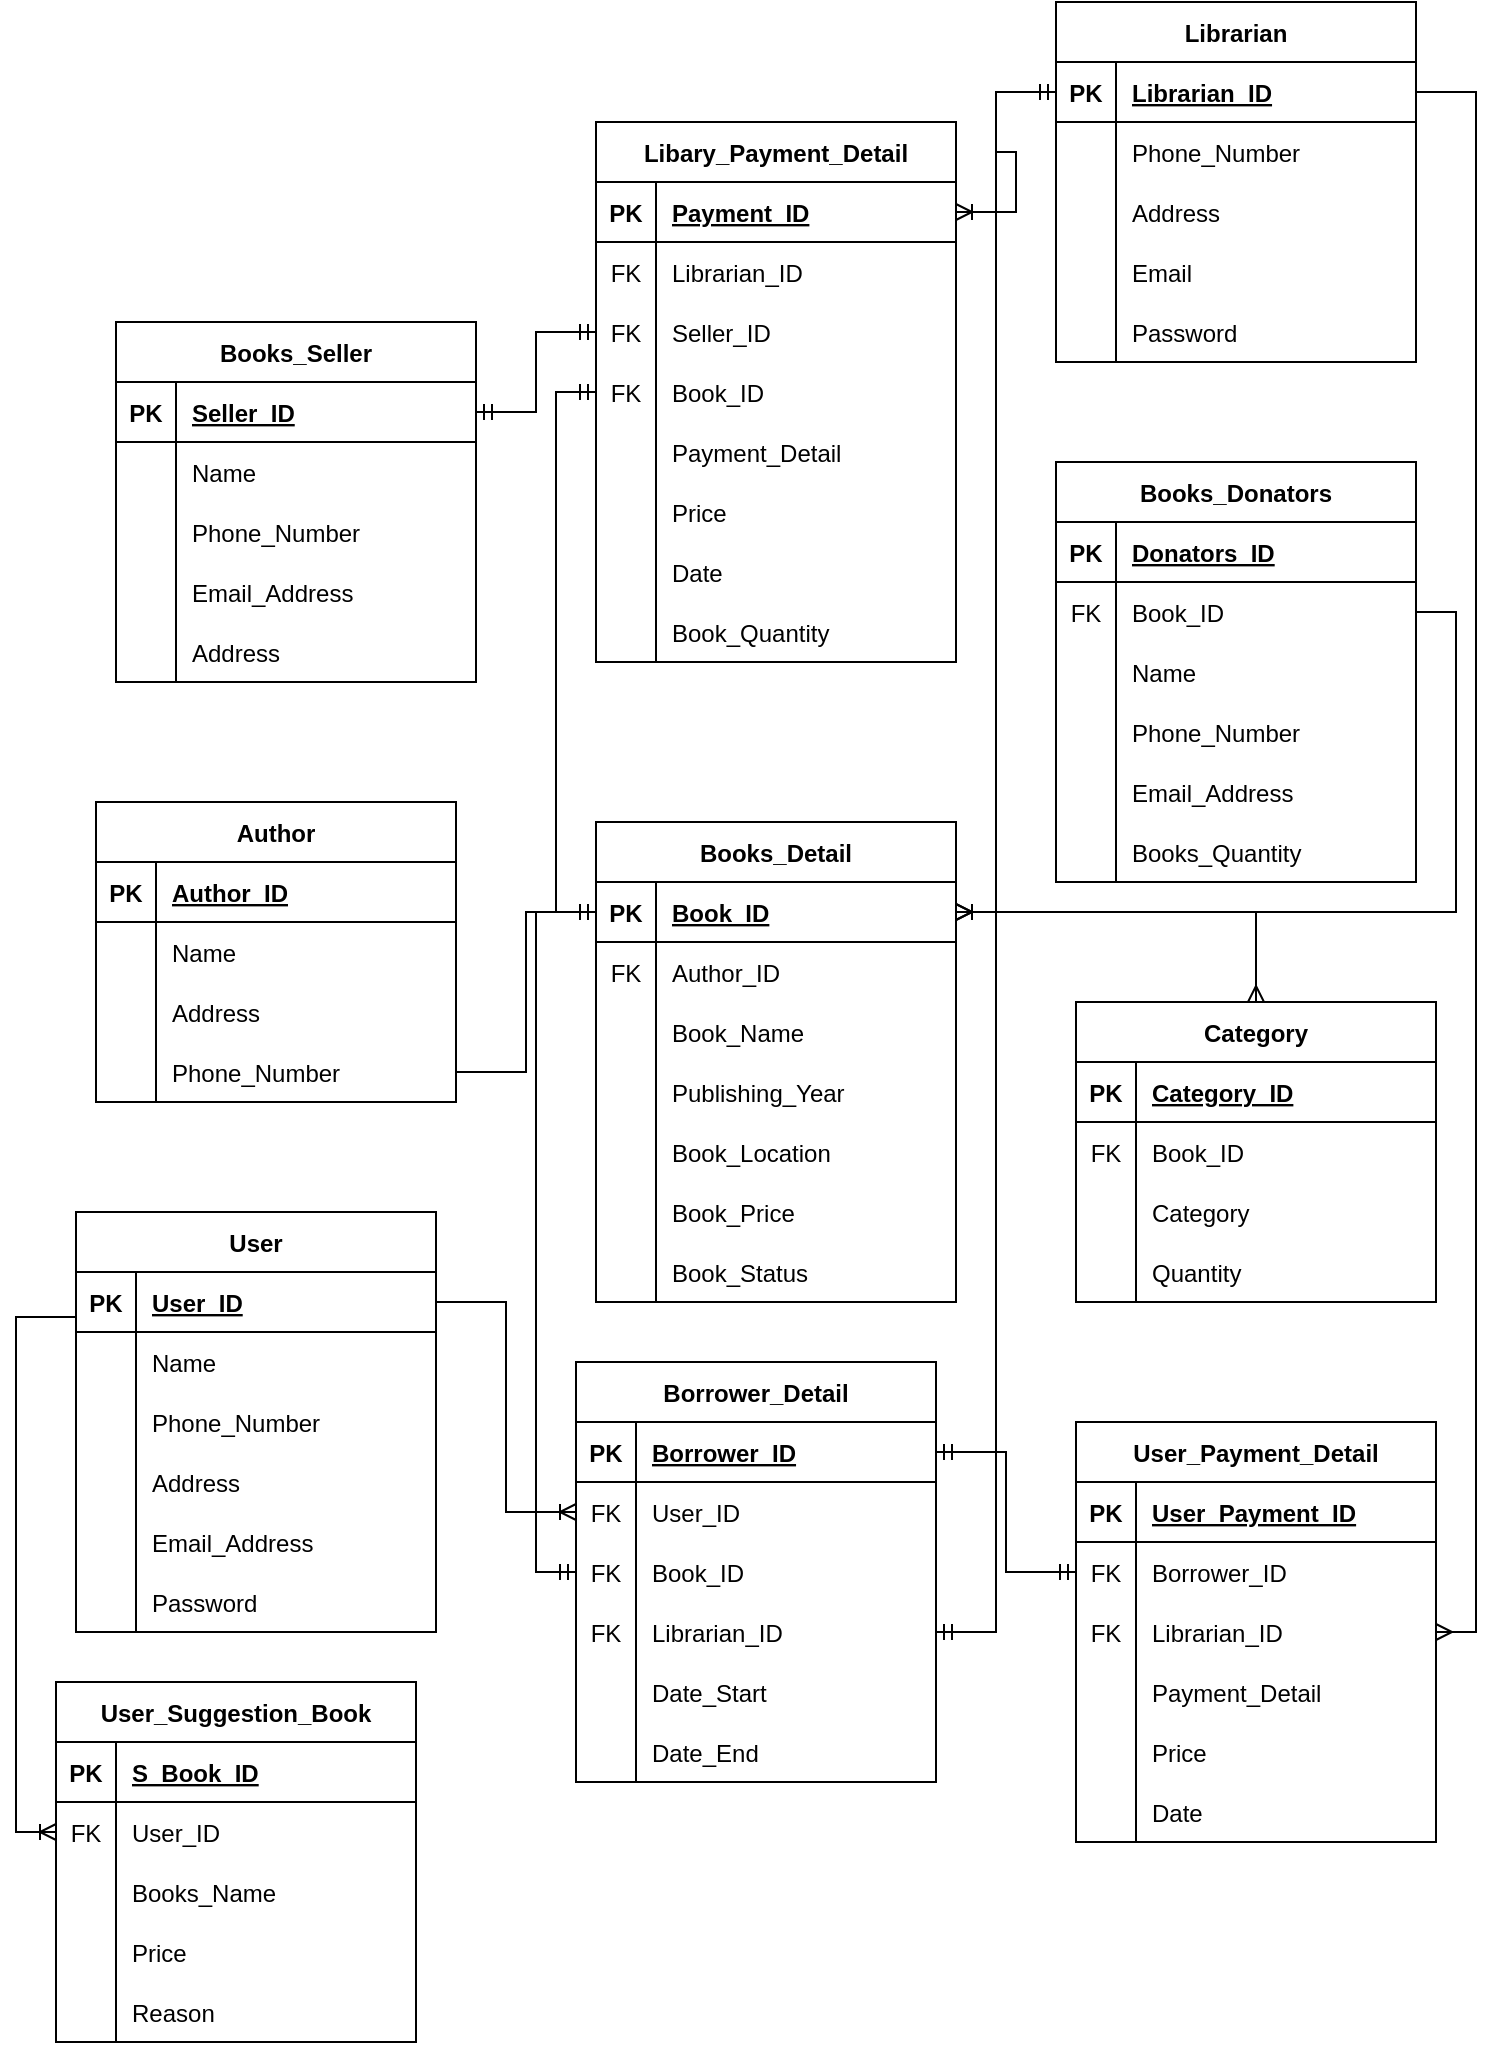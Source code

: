 <mxfile version="20.7.4" type="device"><diagram id="IfUDrIvnlcGWa1iv8Fgn" name="Page-1"><mxGraphModel dx="371" dy="1656" grid="1" gridSize="10" guides="1" tooltips="1" connect="1" arrows="1" fold="1" page="1" pageScale="1" pageWidth="850" pageHeight="1100" math="0" shadow="0"><root><mxCell id="0"/><mxCell id="1" parent="0"/><mxCell id="m7hjQ5GXDGKrh0XYNzvM-39" style="edgeStyle=orthogonalEdgeStyle;rounded=0;orthogonalLoop=1;jettySize=auto;html=1;exitX=0;exitY=0.25;exitDx=0;exitDy=0;entryX=0;entryY=0.5;entryDx=0;entryDy=0;endArrow=ERoneToMany;endFill=0;" parent="1" source="31huTdXJK1gWmiN9lUKh-1" target="UXBhvEl805gvAujO1Bvc-5" edge="1"><mxGeometry relative="1" as="geometry"/></mxCell><mxCell id="31huTdXJK1gWmiN9lUKh-1" value="User" style="shape=table;startSize=30;container=1;collapsible=1;childLayout=tableLayout;fixedRows=1;rowLines=0;fontStyle=1;align=center;resizeLast=1;" parent="1" vertex="1"><mxGeometry x="970" y="325" width="180" height="210" as="geometry"/></mxCell><mxCell id="31huTdXJK1gWmiN9lUKh-2" value="" style="shape=tableRow;horizontal=0;startSize=0;swimlaneHead=0;swimlaneBody=0;fillColor=none;collapsible=0;dropTarget=0;points=[[0,0.5],[1,0.5]];portConstraint=eastwest;top=0;left=0;right=0;bottom=1;" parent="31huTdXJK1gWmiN9lUKh-1" vertex="1"><mxGeometry y="30" width="180" height="30" as="geometry"/></mxCell><mxCell id="31huTdXJK1gWmiN9lUKh-3" value="PK" style="shape=partialRectangle;connectable=0;fillColor=none;top=0;left=0;bottom=0;right=0;fontStyle=1;overflow=hidden;" parent="31huTdXJK1gWmiN9lUKh-2" vertex="1"><mxGeometry width="30" height="30" as="geometry"><mxRectangle width="30" height="30" as="alternateBounds"/></mxGeometry></mxCell><mxCell id="31huTdXJK1gWmiN9lUKh-4" value="User_ID" style="shape=partialRectangle;connectable=0;fillColor=none;top=0;left=0;bottom=0;right=0;align=left;spacingLeft=6;fontStyle=5;overflow=hidden;" parent="31huTdXJK1gWmiN9lUKh-2" vertex="1"><mxGeometry x="30" width="150" height="30" as="geometry"><mxRectangle width="150" height="30" as="alternateBounds"/></mxGeometry></mxCell><mxCell id="31huTdXJK1gWmiN9lUKh-5" value="" style="shape=tableRow;horizontal=0;startSize=0;swimlaneHead=0;swimlaneBody=0;fillColor=none;collapsible=0;dropTarget=0;points=[[0,0.5],[1,0.5]];portConstraint=eastwest;top=0;left=0;right=0;bottom=0;" parent="31huTdXJK1gWmiN9lUKh-1" vertex="1"><mxGeometry y="60" width="180" height="30" as="geometry"/></mxCell><mxCell id="31huTdXJK1gWmiN9lUKh-6" value="" style="shape=partialRectangle;connectable=0;fillColor=none;top=0;left=0;bottom=0;right=0;editable=1;overflow=hidden;" parent="31huTdXJK1gWmiN9lUKh-5" vertex="1"><mxGeometry width="30" height="30" as="geometry"><mxRectangle width="30" height="30" as="alternateBounds"/></mxGeometry></mxCell><mxCell id="31huTdXJK1gWmiN9lUKh-7" value="Name" style="shape=partialRectangle;connectable=0;fillColor=none;top=0;left=0;bottom=0;right=0;align=left;spacingLeft=6;overflow=hidden;" parent="31huTdXJK1gWmiN9lUKh-5" vertex="1"><mxGeometry x="30" width="150" height="30" as="geometry"><mxRectangle width="150" height="30" as="alternateBounds"/></mxGeometry></mxCell><mxCell id="31huTdXJK1gWmiN9lUKh-8" value="" style="shape=tableRow;horizontal=0;startSize=0;swimlaneHead=0;swimlaneBody=0;fillColor=none;collapsible=0;dropTarget=0;points=[[0,0.5],[1,0.5]];portConstraint=eastwest;top=0;left=0;right=0;bottom=0;" parent="31huTdXJK1gWmiN9lUKh-1" vertex="1"><mxGeometry y="90" width="180" height="30" as="geometry"/></mxCell><mxCell id="31huTdXJK1gWmiN9lUKh-9" value="" style="shape=partialRectangle;connectable=0;fillColor=none;top=0;left=0;bottom=0;right=0;editable=1;overflow=hidden;" parent="31huTdXJK1gWmiN9lUKh-8" vertex="1"><mxGeometry width="30" height="30" as="geometry"><mxRectangle width="30" height="30" as="alternateBounds"/></mxGeometry></mxCell><mxCell id="31huTdXJK1gWmiN9lUKh-10" value="Phone_Number" style="shape=partialRectangle;connectable=0;fillColor=none;top=0;left=0;bottom=0;right=0;align=left;spacingLeft=6;overflow=hidden;" parent="31huTdXJK1gWmiN9lUKh-8" vertex="1"><mxGeometry x="30" width="150" height="30" as="geometry"><mxRectangle width="150" height="30" as="alternateBounds"/></mxGeometry></mxCell><mxCell id="31huTdXJK1gWmiN9lUKh-11" value="" style="shape=tableRow;horizontal=0;startSize=0;swimlaneHead=0;swimlaneBody=0;fillColor=none;collapsible=0;dropTarget=0;points=[[0,0.5],[1,0.5]];portConstraint=eastwest;top=0;left=0;right=0;bottom=0;" parent="31huTdXJK1gWmiN9lUKh-1" vertex="1"><mxGeometry y="120" width="180" height="30" as="geometry"/></mxCell><mxCell id="31huTdXJK1gWmiN9lUKh-12" value="" style="shape=partialRectangle;connectable=0;fillColor=none;top=0;left=0;bottom=0;right=0;editable=1;overflow=hidden;" parent="31huTdXJK1gWmiN9lUKh-11" vertex="1"><mxGeometry width="30" height="30" as="geometry"><mxRectangle width="30" height="30" as="alternateBounds"/></mxGeometry></mxCell><mxCell id="31huTdXJK1gWmiN9lUKh-13" value="Address" style="shape=partialRectangle;connectable=0;fillColor=none;top=0;left=0;bottom=0;right=0;align=left;spacingLeft=6;overflow=hidden;" parent="31huTdXJK1gWmiN9lUKh-11" vertex="1"><mxGeometry x="30" width="150" height="30" as="geometry"><mxRectangle width="150" height="30" as="alternateBounds"/></mxGeometry></mxCell><mxCell id="m7hjQ5GXDGKrh0XYNzvM-13" value="" style="shape=tableRow;horizontal=0;startSize=0;swimlaneHead=0;swimlaneBody=0;fillColor=none;collapsible=0;dropTarget=0;points=[[0,0.5],[1,0.5]];portConstraint=eastwest;top=0;left=0;right=0;bottom=0;" parent="31huTdXJK1gWmiN9lUKh-1" vertex="1"><mxGeometry y="150" width="180" height="30" as="geometry"/></mxCell><mxCell id="m7hjQ5GXDGKrh0XYNzvM-14" value="" style="shape=partialRectangle;connectable=0;fillColor=none;top=0;left=0;bottom=0;right=0;editable=1;overflow=hidden;" parent="m7hjQ5GXDGKrh0XYNzvM-13" vertex="1"><mxGeometry width="30" height="30" as="geometry"><mxRectangle width="30" height="30" as="alternateBounds"/></mxGeometry></mxCell><mxCell id="m7hjQ5GXDGKrh0XYNzvM-15" value="Email_Address" style="shape=partialRectangle;connectable=0;fillColor=none;top=0;left=0;bottom=0;right=0;align=left;spacingLeft=6;overflow=hidden;" parent="m7hjQ5GXDGKrh0XYNzvM-13" vertex="1"><mxGeometry x="30" width="150" height="30" as="geometry"><mxRectangle width="150" height="30" as="alternateBounds"/></mxGeometry></mxCell><mxCell id="Z3aoY56daSmKGUl5TdzH-1" value="" style="shape=tableRow;horizontal=0;startSize=0;swimlaneHead=0;swimlaneBody=0;fillColor=none;collapsible=0;dropTarget=0;points=[[0,0.5],[1,0.5]];portConstraint=eastwest;top=0;left=0;right=0;bottom=0;" parent="31huTdXJK1gWmiN9lUKh-1" vertex="1"><mxGeometry y="180" width="180" height="30" as="geometry"/></mxCell><mxCell id="Z3aoY56daSmKGUl5TdzH-2" value="" style="shape=partialRectangle;connectable=0;fillColor=none;top=0;left=0;bottom=0;right=0;editable=1;overflow=hidden;" parent="Z3aoY56daSmKGUl5TdzH-1" vertex="1"><mxGeometry width="30" height="30" as="geometry"><mxRectangle width="30" height="30" as="alternateBounds"/></mxGeometry></mxCell><mxCell id="Z3aoY56daSmKGUl5TdzH-3" value="Password" style="shape=partialRectangle;connectable=0;fillColor=none;top=0;left=0;bottom=0;right=0;align=left;spacingLeft=6;overflow=hidden;" parent="Z3aoY56daSmKGUl5TdzH-1" vertex="1"><mxGeometry x="30" width="150" height="30" as="geometry"><mxRectangle width="150" height="30" as="alternateBounds"/></mxGeometry></mxCell><mxCell id="31huTdXJK1gWmiN9lUKh-14" value="Librarian" style="shape=table;startSize=30;container=1;collapsible=1;childLayout=tableLayout;fixedRows=1;rowLines=0;fontStyle=1;align=center;resizeLast=1;" parent="1" vertex="1"><mxGeometry x="1460" y="-280" width="180" height="180" as="geometry"/></mxCell><mxCell id="31huTdXJK1gWmiN9lUKh-15" value="" style="shape=tableRow;horizontal=0;startSize=0;swimlaneHead=0;swimlaneBody=0;fillColor=none;collapsible=0;dropTarget=0;points=[[0,0.5],[1,0.5]];portConstraint=eastwest;top=0;left=0;right=0;bottom=1;" parent="31huTdXJK1gWmiN9lUKh-14" vertex="1"><mxGeometry y="30" width="180" height="30" as="geometry"/></mxCell><mxCell id="31huTdXJK1gWmiN9lUKh-16" value="PK" style="shape=partialRectangle;connectable=0;fillColor=none;top=0;left=0;bottom=0;right=0;fontStyle=1;overflow=hidden;" parent="31huTdXJK1gWmiN9lUKh-15" vertex="1"><mxGeometry width="30" height="30" as="geometry"><mxRectangle width="30" height="30" as="alternateBounds"/></mxGeometry></mxCell><mxCell id="31huTdXJK1gWmiN9lUKh-17" value="Librarian_ID" style="shape=partialRectangle;connectable=0;fillColor=none;top=0;left=0;bottom=0;right=0;align=left;spacingLeft=6;fontStyle=5;overflow=hidden;" parent="31huTdXJK1gWmiN9lUKh-15" vertex="1"><mxGeometry x="30" width="150" height="30" as="geometry"><mxRectangle width="150" height="30" as="alternateBounds"/></mxGeometry></mxCell><mxCell id="31huTdXJK1gWmiN9lUKh-21" value="" style="shape=tableRow;horizontal=0;startSize=0;swimlaneHead=0;swimlaneBody=0;fillColor=none;collapsible=0;dropTarget=0;points=[[0,0.5],[1,0.5]];portConstraint=eastwest;top=0;left=0;right=0;bottom=0;" parent="31huTdXJK1gWmiN9lUKh-14" vertex="1"><mxGeometry y="60" width="180" height="30" as="geometry"/></mxCell><mxCell id="31huTdXJK1gWmiN9lUKh-22" value="" style="shape=partialRectangle;connectable=0;fillColor=none;top=0;left=0;bottom=0;right=0;editable=1;overflow=hidden;" parent="31huTdXJK1gWmiN9lUKh-21" vertex="1"><mxGeometry width="30" height="30" as="geometry"><mxRectangle width="30" height="30" as="alternateBounds"/></mxGeometry></mxCell><mxCell id="31huTdXJK1gWmiN9lUKh-23" value="Phone_Number" style="shape=partialRectangle;connectable=0;fillColor=none;top=0;left=0;bottom=0;right=0;align=left;spacingLeft=6;overflow=hidden;" parent="31huTdXJK1gWmiN9lUKh-21" vertex="1"><mxGeometry x="30" width="150" height="30" as="geometry"><mxRectangle width="150" height="30" as="alternateBounds"/></mxGeometry></mxCell><mxCell id="31huTdXJK1gWmiN9lUKh-24" value="" style="shape=tableRow;horizontal=0;startSize=0;swimlaneHead=0;swimlaneBody=0;fillColor=none;collapsible=0;dropTarget=0;points=[[0,0.5],[1,0.5]];portConstraint=eastwest;top=0;left=0;right=0;bottom=0;" parent="31huTdXJK1gWmiN9lUKh-14" vertex="1"><mxGeometry y="90" width="180" height="30" as="geometry"/></mxCell><mxCell id="31huTdXJK1gWmiN9lUKh-25" value="" style="shape=partialRectangle;connectable=0;fillColor=none;top=0;left=0;bottom=0;right=0;editable=1;overflow=hidden;" parent="31huTdXJK1gWmiN9lUKh-24" vertex="1"><mxGeometry width="30" height="30" as="geometry"><mxRectangle width="30" height="30" as="alternateBounds"/></mxGeometry></mxCell><mxCell id="31huTdXJK1gWmiN9lUKh-26" value="Address" style="shape=partialRectangle;connectable=0;fillColor=none;top=0;left=0;bottom=0;right=0;align=left;spacingLeft=6;overflow=hidden;" parent="31huTdXJK1gWmiN9lUKh-24" vertex="1"><mxGeometry x="30" width="150" height="30" as="geometry"><mxRectangle width="150" height="30" as="alternateBounds"/></mxGeometry></mxCell><mxCell id="V-38HVPgyA_O2Ni8m3Sj-1" value="" style="shape=tableRow;horizontal=0;startSize=0;swimlaneHead=0;swimlaneBody=0;fillColor=none;collapsible=0;dropTarget=0;points=[[0,0.5],[1,0.5]];portConstraint=eastwest;top=0;left=0;right=0;bottom=0;" parent="31huTdXJK1gWmiN9lUKh-14" vertex="1"><mxGeometry y="120" width="180" height="30" as="geometry"/></mxCell><mxCell id="V-38HVPgyA_O2Ni8m3Sj-2" value="" style="shape=partialRectangle;connectable=0;fillColor=none;top=0;left=0;bottom=0;right=0;editable=1;overflow=hidden;" parent="V-38HVPgyA_O2Ni8m3Sj-1" vertex="1"><mxGeometry width="30" height="30" as="geometry"><mxRectangle width="30" height="30" as="alternateBounds"/></mxGeometry></mxCell><mxCell id="V-38HVPgyA_O2Ni8m3Sj-3" value="Email" style="shape=partialRectangle;connectable=0;fillColor=none;top=0;left=0;bottom=0;right=0;align=left;spacingLeft=6;overflow=hidden;" parent="V-38HVPgyA_O2Ni8m3Sj-1" vertex="1"><mxGeometry x="30" width="150" height="30" as="geometry"><mxRectangle width="150" height="30" as="alternateBounds"/></mxGeometry></mxCell><mxCell id="IsKGVkdzMQYrFPjfbb76-4" value="" style="shape=tableRow;horizontal=0;startSize=0;swimlaneHead=0;swimlaneBody=0;fillColor=none;collapsible=0;dropTarget=0;points=[[0,0.5],[1,0.5]];portConstraint=eastwest;top=0;left=0;right=0;bottom=0;" vertex="1" parent="31huTdXJK1gWmiN9lUKh-14"><mxGeometry y="150" width="180" height="30" as="geometry"/></mxCell><mxCell id="IsKGVkdzMQYrFPjfbb76-5" value="" style="shape=partialRectangle;connectable=0;fillColor=none;top=0;left=0;bottom=0;right=0;editable=1;overflow=hidden;" vertex="1" parent="IsKGVkdzMQYrFPjfbb76-4"><mxGeometry width="30" height="30" as="geometry"><mxRectangle width="30" height="30" as="alternateBounds"/></mxGeometry></mxCell><mxCell id="IsKGVkdzMQYrFPjfbb76-6" value="Password" style="shape=partialRectangle;connectable=0;fillColor=none;top=0;left=0;bottom=0;right=0;align=left;spacingLeft=6;overflow=hidden;" vertex="1" parent="IsKGVkdzMQYrFPjfbb76-4"><mxGeometry x="30" width="150" height="30" as="geometry"><mxRectangle width="150" height="30" as="alternateBounds"/></mxGeometry></mxCell><mxCell id="31huTdXJK1gWmiN9lUKh-27" value="Books_Detail" style="shape=table;startSize=30;container=1;collapsible=1;childLayout=tableLayout;fixedRows=1;rowLines=0;fontStyle=1;align=center;resizeLast=1;" parent="1" vertex="1"><mxGeometry x="1230" y="130" width="180" height="240" as="geometry"/></mxCell><mxCell id="31huTdXJK1gWmiN9lUKh-28" value="" style="shape=tableRow;horizontal=0;startSize=0;swimlaneHead=0;swimlaneBody=0;fillColor=none;collapsible=0;dropTarget=0;points=[[0,0.5],[1,0.5]];portConstraint=eastwest;top=0;left=0;right=0;bottom=1;" parent="31huTdXJK1gWmiN9lUKh-27" vertex="1"><mxGeometry y="30" width="180" height="30" as="geometry"/></mxCell><mxCell id="31huTdXJK1gWmiN9lUKh-29" value="PK" style="shape=partialRectangle;connectable=0;fillColor=none;top=0;left=0;bottom=0;right=0;fontStyle=1;overflow=hidden;" parent="31huTdXJK1gWmiN9lUKh-28" vertex="1"><mxGeometry width="30" height="30" as="geometry"><mxRectangle width="30" height="30" as="alternateBounds"/></mxGeometry></mxCell><mxCell id="31huTdXJK1gWmiN9lUKh-30" value="Book_ID" style="shape=partialRectangle;connectable=0;fillColor=none;top=0;left=0;bottom=0;right=0;align=left;spacingLeft=6;fontStyle=5;overflow=hidden;" parent="31huTdXJK1gWmiN9lUKh-28" vertex="1"><mxGeometry x="30" width="150" height="30" as="geometry"><mxRectangle width="150" height="30" as="alternateBounds"/></mxGeometry></mxCell><mxCell id="lqTF_TjbdSrQ79iDNH6R-4" value="" style="shape=tableRow;horizontal=0;startSize=0;swimlaneHead=0;swimlaneBody=0;fillColor=none;collapsible=0;dropTarget=0;points=[[0,0.5],[1,0.5]];portConstraint=eastwest;top=0;left=0;right=0;bottom=0;" parent="31huTdXJK1gWmiN9lUKh-27" vertex="1"><mxGeometry y="60" width="180" height="30" as="geometry"/></mxCell><mxCell id="lqTF_TjbdSrQ79iDNH6R-5" value="FK" style="shape=partialRectangle;connectable=0;fillColor=none;top=0;left=0;bottom=0;right=0;editable=1;overflow=hidden;" parent="lqTF_TjbdSrQ79iDNH6R-4" vertex="1"><mxGeometry width="30" height="30" as="geometry"><mxRectangle width="30" height="30" as="alternateBounds"/></mxGeometry></mxCell><mxCell id="lqTF_TjbdSrQ79iDNH6R-6" value="Author_ID" style="shape=partialRectangle;connectable=0;fillColor=none;top=0;left=0;bottom=0;right=0;align=left;spacingLeft=6;overflow=hidden;" parent="lqTF_TjbdSrQ79iDNH6R-4" vertex="1"><mxGeometry x="30" width="150" height="30" as="geometry"><mxRectangle width="150" height="30" as="alternateBounds"/></mxGeometry></mxCell><mxCell id="31huTdXJK1gWmiN9lUKh-31" value="" style="shape=tableRow;horizontal=0;startSize=0;swimlaneHead=0;swimlaneBody=0;fillColor=none;collapsible=0;dropTarget=0;points=[[0,0.5],[1,0.5]];portConstraint=eastwest;top=0;left=0;right=0;bottom=0;" parent="31huTdXJK1gWmiN9lUKh-27" vertex="1"><mxGeometry y="90" width="180" height="30" as="geometry"/></mxCell><mxCell id="31huTdXJK1gWmiN9lUKh-32" value="" style="shape=partialRectangle;connectable=0;fillColor=none;top=0;left=0;bottom=0;right=0;editable=1;overflow=hidden;" parent="31huTdXJK1gWmiN9lUKh-31" vertex="1"><mxGeometry width="30" height="30" as="geometry"><mxRectangle width="30" height="30" as="alternateBounds"/></mxGeometry></mxCell><mxCell id="31huTdXJK1gWmiN9lUKh-33" value="Book_Name" style="shape=partialRectangle;connectable=0;fillColor=none;top=0;left=0;bottom=0;right=0;align=left;spacingLeft=6;overflow=hidden;" parent="31huTdXJK1gWmiN9lUKh-31" vertex="1"><mxGeometry x="30" width="150" height="30" as="geometry"><mxRectangle width="150" height="30" as="alternateBounds"/></mxGeometry></mxCell><mxCell id="31huTdXJK1gWmiN9lUKh-34" value="" style="shape=tableRow;horizontal=0;startSize=0;swimlaneHead=0;swimlaneBody=0;fillColor=none;collapsible=0;dropTarget=0;points=[[0,0.5],[1,0.5]];portConstraint=eastwest;top=0;left=0;right=0;bottom=0;" parent="31huTdXJK1gWmiN9lUKh-27" vertex="1"><mxGeometry y="120" width="180" height="30" as="geometry"/></mxCell><mxCell id="31huTdXJK1gWmiN9lUKh-35" value="" style="shape=partialRectangle;connectable=0;fillColor=none;top=0;left=0;bottom=0;right=0;editable=1;overflow=hidden;" parent="31huTdXJK1gWmiN9lUKh-34" vertex="1"><mxGeometry width="30" height="30" as="geometry"><mxRectangle width="30" height="30" as="alternateBounds"/></mxGeometry></mxCell><mxCell id="31huTdXJK1gWmiN9lUKh-36" value="Publishing_Year" style="shape=partialRectangle;connectable=0;fillColor=none;top=0;left=0;bottom=0;right=0;align=left;spacingLeft=6;overflow=hidden;" parent="31huTdXJK1gWmiN9lUKh-34" vertex="1"><mxGeometry x="30" width="150" height="30" as="geometry"><mxRectangle width="150" height="30" as="alternateBounds"/></mxGeometry></mxCell><mxCell id="m7hjQ5GXDGKrh0XYNzvM-1" value="" style="shape=tableRow;horizontal=0;startSize=0;swimlaneHead=0;swimlaneBody=0;fillColor=none;collapsible=0;dropTarget=0;points=[[0,0.5],[1,0.5]];portConstraint=eastwest;top=0;left=0;right=0;bottom=0;" parent="31huTdXJK1gWmiN9lUKh-27" vertex="1"><mxGeometry y="150" width="180" height="30" as="geometry"/></mxCell><mxCell id="m7hjQ5GXDGKrh0XYNzvM-2" value="&#10;&#10;&#10;" style="shape=partialRectangle;connectable=0;fillColor=none;top=0;left=0;bottom=0;right=0;editable=1;overflow=hidden;" parent="m7hjQ5GXDGKrh0XYNzvM-1" vertex="1"><mxGeometry width="30" height="30" as="geometry"><mxRectangle width="30" height="30" as="alternateBounds"/></mxGeometry></mxCell><mxCell id="m7hjQ5GXDGKrh0XYNzvM-3" value="Book_Location" style="shape=partialRectangle;connectable=0;fillColor=none;top=0;left=0;bottom=0;right=0;align=left;spacingLeft=6;overflow=hidden;" parent="m7hjQ5GXDGKrh0XYNzvM-1" vertex="1"><mxGeometry x="30" width="150" height="30" as="geometry"><mxRectangle width="150" height="30" as="alternateBounds"/></mxGeometry></mxCell><mxCell id="31huTdXJK1gWmiN9lUKh-37" value="" style="shape=tableRow;horizontal=0;startSize=0;swimlaneHead=0;swimlaneBody=0;fillColor=none;collapsible=0;dropTarget=0;points=[[0,0.5],[1,0.5]];portConstraint=eastwest;top=0;left=0;right=0;bottom=0;" parent="31huTdXJK1gWmiN9lUKh-27" vertex="1"><mxGeometry y="180" width="180" height="30" as="geometry"/></mxCell><mxCell id="31huTdXJK1gWmiN9lUKh-38" value="&#10;&#10;&#10;" style="shape=partialRectangle;connectable=0;fillColor=none;top=0;left=0;bottom=0;right=0;editable=1;overflow=hidden;" parent="31huTdXJK1gWmiN9lUKh-37" vertex="1"><mxGeometry width="30" height="30" as="geometry"><mxRectangle width="30" height="30" as="alternateBounds"/></mxGeometry></mxCell><mxCell id="31huTdXJK1gWmiN9lUKh-39" value="Book_Price" style="shape=partialRectangle;connectable=0;fillColor=none;top=0;left=0;bottom=0;right=0;align=left;spacingLeft=6;overflow=hidden;" parent="31huTdXJK1gWmiN9lUKh-37" vertex="1"><mxGeometry x="30" width="150" height="30" as="geometry"><mxRectangle width="150" height="30" as="alternateBounds"/></mxGeometry></mxCell><mxCell id="lqTF_TjbdSrQ79iDNH6R-1" value="" style="shape=tableRow;horizontal=0;startSize=0;swimlaneHead=0;swimlaneBody=0;fillColor=none;collapsible=0;dropTarget=0;points=[[0,0.5],[1,0.5]];portConstraint=eastwest;top=0;left=0;right=0;bottom=0;" parent="31huTdXJK1gWmiN9lUKh-27" vertex="1"><mxGeometry y="210" width="180" height="30" as="geometry"/></mxCell><mxCell id="lqTF_TjbdSrQ79iDNH6R-2" value="&#10;&#10;&#10;" style="shape=partialRectangle;connectable=0;fillColor=none;top=0;left=0;bottom=0;right=0;editable=1;overflow=hidden;" parent="lqTF_TjbdSrQ79iDNH6R-1" vertex="1"><mxGeometry width="30" height="30" as="geometry"><mxRectangle width="30" height="30" as="alternateBounds"/></mxGeometry></mxCell><mxCell id="lqTF_TjbdSrQ79iDNH6R-3" value="Book_Status" style="shape=partialRectangle;connectable=0;fillColor=none;top=0;left=0;bottom=0;right=0;align=left;spacingLeft=6;overflow=hidden;" parent="lqTF_TjbdSrQ79iDNH6R-1" vertex="1"><mxGeometry x="30" width="150" height="30" as="geometry"><mxRectangle width="150" height="30" as="alternateBounds"/></mxGeometry></mxCell><mxCell id="31huTdXJK1gWmiN9lUKh-40" value="Borrower_Detail" style="shape=table;startSize=30;container=1;collapsible=1;childLayout=tableLayout;fixedRows=1;rowLines=0;fontStyle=1;align=center;resizeLast=1;" parent="1" vertex="1"><mxGeometry x="1220" y="400" width="180" height="210" as="geometry"/></mxCell><mxCell id="31huTdXJK1gWmiN9lUKh-41" value="" style="shape=tableRow;horizontal=0;startSize=0;swimlaneHead=0;swimlaneBody=0;fillColor=none;collapsible=0;dropTarget=0;points=[[0,0.5],[1,0.5]];portConstraint=eastwest;top=0;left=0;right=0;bottom=1;" parent="31huTdXJK1gWmiN9lUKh-40" vertex="1"><mxGeometry y="30" width="180" height="30" as="geometry"/></mxCell><mxCell id="31huTdXJK1gWmiN9lUKh-42" value="PK" style="shape=partialRectangle;connectable=0;fillColor=none;top=0;left=0;bottom=0;right=0;fontStyle=1;overflow=hidden;" parent="31huTdXJK1gWmiN9lUKh-41" vertex="1"><mxGeometry width="30" height="30" as="geometry"><mxRectangle width="30" height="30" as="alternateBounds"/></mxGeometry></mxCell><mxCell id="31huTdXJK1gWmiN9lUKh-43" value="Borrower_ID" style="shape=partialRectangle;connectable=0;fillColor=none;top=0;left=0;bottom=0;right=0;align=left;spacingLeft=6;fontStyle=5;overflow=hidden;" parent="31huTdXJK1gWmiN9lUKh-41" vertex="1"><mxGeometry x="30" width="150" height="30" as="geometry"><mxRectangle width="150" height="30" as="alternateBounds"/></mxGeometry></mxCell><mxCell id="31huTdXJK1gWmiN9lUKh-44" value="" style="shape=tableRow;horizontal=0;startSize=0;swimlaneHead=0;swimlaneBody=0;fillColor=none;collapsible=0;dropTarget=0;points=[[0,0.5],[1,0.5]];portConstraint=eastwest;top=0;left=0;right=0;bottom=0;" parent="31huTdXJK1gWmiN9lUKh-40" vertex="1"><mxGeometry y="60" width="180" height="30" as="geometry"/></mxCell><mxCell id="31huTdXJK1gWmiN9lUKh-45" value="FK" style="shape=partialRectangle;connectable=0;fillColor=none;top=0;left=0;bottom=0;right=0;editable=1;overflow=hidden;" parent="31huTdXJK1gWmiN9lUKh-44" vertex="1"><mxGeometry width="30" height="30" as="geometry"><mxRectangle width="30" height="30" as="alternateBounds"/></mxGeometry></mxCell><mxCell id="31huTdXJK1gWmiN9lUKh-46" value="User_ID" style="shape=partialRectangle;connectable=0;fillColor=none;top=0;left=0;bottom=0;right=0;align=left;spacingLeft=6;overflow=hidden;" parent="31huTdXJK1gWmiN9lUKh-44" vertex="1"><mxGeometry x="30" width="150" height="30" as="geometry"><mxRectangle width="150" height="30" as="alternateBounds"/></mxGeometry></mxCell><mxCell id="m7hjQ5GXDGKrh0XYNzvM-19" value="" style="shape=tableRow;horizontal=0;startSize=0;swimlaneHead=0;swimlaneBody=0;fillColor=none;collapsible=0;dropTarget=0;points=[[0,0.5],[1,0.5]];portConstraint=eastwest;top=0;left=0;right=0;bottom=0;" parent="31huTdXJK1gWmiN9lUKh-40" vertex="1"><mxGeometry y="90" width="180" height="30" as="geometry"/></mxCell><mxCell id="m7hjQ5GXDGKrh0XYNzvM-20" value="FK" style="shape=partialRectangle;connectable=0;fillColor=none;top=0;left=0;bottom=0;right=0;editable=1;overflow=hidden;" parent="m7hjQ5GXDGKrh0XYNzvM-19" vertex="1"><mxGeometry width="30" height="30" as="geometry"><mxRectangle width="30" height="30" as="alternateBounds"/></mxGeometry></mxCell><mxCell id="m7hjQ5GXDGKrh0XYNzvM-21" value="Book_ID" style="shape=partialRectangle;connectable=0;fillColor=none;top=0;left=0;bottom=0;right=0;align=left;spacingLeft=6;overflow=hidden;" parent="m7hjQ5GXDGKrh0XYNzvM-19" vertex="1"><mxGeometry x="30" width="150" height="30" as="geometry"><mxRectangle width="150" height="30" as="alternateBounds"/></mxGeometry></mxCell><mxCell id="Z3aoY56daSmKGUl5TdzH-13" value="" style="shape=tableRow;horizontal=0;startSize=0;swimlaneHead=0;swimlaneBody=0;fillColor=none;collapsible=0;dropTarget=0;points=[[0,0.5],[1,0.5]];portConstraint=eastwest;top=0;left=0;right=0;bottom=0;" parent="31huTdXJK1gWmiN9lUKh-40" vertex="1"><mxGeometry y="120" width="180" height="30" as="geometry"/></mxCell><mxCell id="Z3aoY56daSmKGUl5TdzH-14" value="FK" style="shape=partialRectangle;connectable=0;fillColor=none;top=0;left=0;bottom=0;right=0;editable=1;overflow=hidden;" parent="Z3aoY56daSmKGUl5TdzH-13" vertex="1"><mxGeometry width="30" height="30" as="geometry"><mxRectangle width="30" height="30" as="alternateBounds"/></mxGeometry></mxCell><mxCell id="Z3aoY56daSmKGUl5TdzH-15" value="Librarian_ID" style="shape=partialRectangle;connectable=0;fillColor=none;top=0;left=0;bottom=0;right=0;align=left;spacingLeft=6;overflow=hidden;" parent="Z3aoY56daSmKGUl5TdzH-13" vertex="1"><mxGeometry x="30" width="150" height="30" as="geometry"><mxRectangle width="150" height="30" as="alternateBounds"/></mxGeometry></mxCell><mxCell id="31huTdXJK1gWmiN9lUKh-47" value="" style="shape=tableRow;horizontal=0;startSize=0;swimlaneHead=0;swimlaneBody=0;fillColor=none;collapsible=0;dropTarget=0;points=[[0,0.5],[1,0.5]];portConstraint=eastwest;top=0;left=0;right=0;bottom=0;" parent="31huTdXJK1gWmiN9lUKh-40" vertex="1"><mxGeometry y="150" width="180" height="30" as="geometry"/></mxCell><mxCell id="31huTdXJK1gWmiN9lUKh-48" value="" style="shape=partialRectangle;connectable=0;fillColor=none;top=0;left=0;bottom=0;right=0;editable=1;overflow=hidden;" parent="31huTdXJK1gWmiN9lUKh-47" vertex="1"><mxGeometry width="30" height="30" as="geometry"><mxRectangle width="30" height="30" as="alternateBounds"/></mxGeometry></mxCell><mxCell id="31huTdXJK1gWmiN9lUKh-49" value="Date_Start" style="shape=partialRectangle;connectable=0;fillColor=none;top=0;left=0;bottom=0;right=0;align=left;spacingLeft=6;overflow=hidden;" parent="31huTdXJK1gWmiN9lUKh-47" vertex="1"><mxGeometry x="30" width="150" height="30" as="geometry"><mxRectangle width="150" height="30" as="alternateBounds"/></mxGeometry></mxCell><mxCell id="31huTdXJK1gWmiN9lUKh-50" value="" style="shape=tableRow;horizontal=0;startSize=0;swimlaneHead=0;swimlaneBody=0;fillColor=none;collapsible=0;dropTarget=0;points=[[0,0.5],[1,0.5]];portConstraint=eastwest;top=0;left=0;right=0;bottom=0;" parent="31huTdXJK1gWmiN9lUKh-40" vertex="1"><mxGeometry y="180" width="180" height="30" as="geometry"/></mxCell><mxCell id="31huTdXJK1gWmiN9lUKh-51" value="" style="shape=partialRectangle;connectable=0;fillColor=none;top=0;left=0;bottom=0;right=0;editable=1;overflow=hidden;" parent="31huTdXJK1gWmiN9lUKh-50" vertex="1"><mxGeometry width="30" height="30" as="geometry"><mxRectangle width="30" height="30" as="alternateBounds"/></mxGeometry></mxCell><mxCell id="31huTdXJK1gWmiN9lUKh-52" value="Date_End" style="shape=partialRectangle;connectable=0;fillColor=none;top=0;left=0;bottom=0;right=0;align=left;spacingLeft=6;overflow=hidden;" parent="31huTdXJK1gWmiN9lUKh-50" vertex="1"><mxGeometry x="30" width="150" height="30" as="geometry"><mxRectangle width="150" height="30" as="alternateBounds"/></mxGeometry></mxCell><mxCell id="31huTdXJK1gWmiN9lUKh-53" value="Author" style="shape=table;startSize=30;container=1;collapsible=1;childLayout=tableLayout;fixedRows=1;rowLines=0;fontStyle=1;align=center;resizeLast=1;" parent="1" vertex="1"><mxGeometry x="980" y="120" width="180" height="150" as="geometry"/></mxCell><mxCell id="31huTdXJK1gWmiN9lUKh-54" value="" style="shape=tableRow;horizontal=0;startSize=0;swimlaneHead=0;swimlaneBody=0;fillColor=none;collapsible=0;dropTarget=0;points=[[0,0.5],[1,0.5]];portConstraint=eastwest;top=0;left=0;right=0;bottom=1;" parent="31huTdXJK1gWmiN9lUKh-53" vertex="1"><mxGeometry y="30" width="180" height="30" as="geometry"/></mxCell><mxCell id="31huTdXJK1gWmiN9lUKh-55" value="PK" style="shape=partialRectangle;connectable=0;fillColor=none;top=0;left=0;bottom=0;right=0;fontStyle=1;overflow=hidden;" parent="31huTdXJK1gWmiN9lUKh-54" vertex="1"><mxGeometry width="30" height="30" as="geometry"><mxRectangle width="30" height="30" as="alternateBounds"/></mxGeometry></mxCell><mxCell id="31huTdXJK1gWmiN9lUKh-56" value="Author_ID" style="shape=partialRectangle;connectable=0;fillColor=none;top=0;left=0;bottom=0;right=0;align=left;spacingLeft=6;fontStyle=5;overflow=hidden;" parent="31huTdXJK1gWmiN9lUKh-54" vertex="1"><mxGeometry x="30" width="150" height="30" as="geometry"><mxRectangle width="150" height="30" as="alternateBounds"/></mxGeometry></mxCell><mxCell id="31huTdXJK1gWmiN9lUKh-57" value="" style="shape=tableRow;horizontal=0;startSize=0;swimlaneHead=0;swimlaneBody=0;fillColor=none;collapsible=0;dropTarget=0;points=[[0,0.5],[1,0.5]];portConstraint=eastwest;top=0;left=0;right=0;bottom=0;" parent="31huTdXJK1gWmiN9lUKh-53" vertex="1"><mxGeometry y="60" width="180" height="30" as="geometry"/></mxCell><mxCell id="31huTdXJK1gWmiN9lUKh-58" value="" style="shape=partialRectangle;connectable=0;fillColor=none;top=0;left=0;bottom=0;right=0;editable=1;overflow=hidden;" parent="31huTdXJK1gWmiN9lUKh-57" vertex="1"><mxGeometry width="30" height="30" as="geometry"><mxRectangle width="30" height="30" as="alternateBounds"/></mxGeometry></mxCell><mxCell id="31huTdXJK1gWmiN9lUKh-59" value="Name" style="shape=partialRectangle;connectable=0;fillColor=none;top=0;left=0;bottom=0;right=0;align=left;spacingLeft=6;overflow=hidden;" parent="31huTdXJK1gWmiN9lUKh-57" vertex="1"><mxGeometry x="30" width="150" height="30" as="geometry"><mxRectangle width="150" height="30" as="alternateBounds"/></mxGeometry></mxCell><mxCell id="31huTdXJK1gWmiN9lUKh-60" value="" style="shape=tableRow;horizontal=0;startSize=0;swimlaneHead=0;swimlaneBody=0;fillColor=none;collapsible=0;dropTarget=0;points=[[0,0.5],[1,0.5]];portConstraint=eastwest;top=0;left=0;right=0;bottom=0;" parent="31huTdXJK1gWmiN9lUKh-53" vertex="1"><mxGeometry y="90" width="180" height="30" as="geometry"/></mxCell><mxCell id="31huTdXJK1gWmiN9lUKh-61" value="" style="shape=partialRectangle;connectable=0;fillColor=none;top=0;left=0;bottom=0;right=0;editable=1;overflow=hidden;" parent="31huTdXJK1gWmiN9lUKh-60" vertex="1"><mxGeometry width="30" height="30" as="geometry"><mxRectangle width="30" height="30" as="alternateBounds"/></mxGeometry></mxCell><mxCell id="31huTdXJK1gWmiN9lUKh-62" value="Address" style="shape=partialRectangle;connectable=0;fillColor=none;top=0;left=0;bottom=0;right=0;align=left;spacingLeft=6;overflow=hidden;" parent="31huTdXJK1gWmiN9lUKh-60" vertex="1"><mxGeometry x="30" width="150" height="30" as="geometry"><mxRectangle width="150" height="30" as="alternateBounds"/></mxGeometry></mxCell><mxCell id="31huTdXJK1gWmiN9lUKh-63" value="" style="shape=tableRow;horizontal=0;startSize=0;swimlaneHead=0;swimlaneBody=0;fillColor=none;collapsible=0;dropTarget=0;points=[[0,0.5],[1,0.5]];portConstraint=eastwest;top=0;left=0;right=0;bottom=0;" parent="31huTdXJK1gWmiN9lUKh-53" vertex="1"><mxGeometry y="120" width="180" height="30" as="geometry"/></mxCell><mxCell id="31huTdXJK1gWmiN9lUKh-64" value="" style="shape=partialRectangle;connectable=0;fillColor=none;top=0;left=0;bottom=0;right=0;editable=1;overflow=hidden;" parent="31huTdXJK1gWmiN9lUKh-63" vertex="1"><mxGeometry width="30" height="30" as="geometry"><mxRectangle width="30" height="30" as="alternateBounds"/></mxGeometry></mxCell><mxCell id="31huTdXJK1gWmiN9lUKh-65" value="Phone_Number" style="shape=partialRectangle;connectable=0;fillColor=none;top=0;left=0;bottom=0;right=0;align=left;spacingLeft=6;overflow=hidden;" parent="31huTdXJK1gWmiN9lUKh-63" vertex="1"><mxGeometry x="30" width="150" height="30" as="geometry"><mxRectangle width="150" height="30" as="alternateBounds"/></mxGeometry></mxCell><mxCell id="31huTdXJK1gWmiN9lUKh-79" value="Libary_Payment_Detail" style="shape=table;startSize=30;container=1;collapsible=1;childLayout=tableLayout;fixedRows=1;rowLines=0;fontStyle=1;align=center;resizeLast=1;" parent="1" vertex="1"><mxGeometry x="1230" y="-220" width="180" height="270" as="geometry"/></mxCell><mxCell id="31huTdXJK1gWmiN9lUKh-80" value="" style="shape=tableRow;horizontal=0;startSize=0;swimlaneHead=0;swimlaneBody=0;fillColor=none;collapsible=0;dropTarget=0;points=[[0,0.5],[1,0.5]];portConstraint=eastwest;top=0;left=0;right=0;bottom=1;" parent="31huTdXJK1gWmiN9lUKh-79" vertex="1"><mxGeometry y="30" width="180" height="30" as="geometry"/></mxCell><mxCell id="31huTdXJK1gWmiN9lUKh-81" value="PK" style="shape=partialRectangle;connectable=0;fillColor=none;top=0;left=0;bottom=0;right=0;fontStyle=1;overflow=hidden;" parent="31huTdXJK1gWmiN9lUKh-80" vertex="1"><mxGeometry width="30" height="30" as="geometry"><mxRectangle width="30" height="30" as="alternateBounds"/></mxGeometry></mxCell><mxCell id="31huTdXJK1gWmiN9lUKh-82" value="Payment_ID" style="shape=partialRectangle;connectable=0;fillColor=none;top=0;left=0;bottom=0;right=0;align=left;spacingLeft=6;fontStyle=5;overflow=hidden;" parent="31huTdXJK1gWmiN9lUKh-80" vertex="1"><mxGeometry x="30" width="150" height="30" as="geometry"><mxRectangle width="150" height="30" as="alternateBounds"/></mxGeometry></mxCell><mxCell id="m7hjQ5GXDGKrh0XYNzvM-25" value="" style="shape=tableRow;horizontal=0;startSize=0;swimlaneHead=0;swimlaneBody=0;fillColor=none;collapsible=0;dropTarget=0;points=[[0,0.5],[1,0.5]];portConstraint=eastwest;top=0;left=0;right=0;bottom=0;" parent="31huTdXJK1gWmiN9lUKh-79" vertex="1"><mxGeometry y="60" width="180" height="30" as="geometry"/></mxCell><mxCell id="m7hjQ5GXDGKrh0XYNzvM-26" value="FK" style="shape=partialRectangle;connectable=0;fillColor=none;top=0;left=0;bottom=0;right=0;editable=1;overflow=hidden;" parent="m7hjQ5GXDGKrh0XYNzvM-25" vertex="1"><mxGeometry width="30" height="30" as="geometry"><mxRectangle width="30" height="30" as="alternateBounds"/></mxGeometry></mxCell><mxCell id="m7hjQ5GXDGKrh0XYNzvM-27" value="Librarian_ID" style="shape=partialRectangle;connectable=0;fillColor=none;top=0;left=0;bottom=0;right=0;align=left;spacingLeft=6;overflow=hidden;" parent="m7hjQ5GXDGKrh0XYNzvM-25" vertex="1"><mxGeometry x="30" width="150" height="30" as="geometry"><mxRectangle width="150" height="30" as="alternateBounds"/></mxGeometry></mxCell><mxCell id="lqTF_TjbdSrQ79iDNH6R-26" value="" style="shape=tableRow;horizontal=0;startSize=0;swimlaneHead=0;swimlaneBody=0;fillColor=none;collapsible=0;dropTarget=0;points=[[0,0.5],[1,0.5]];portConstraint=eastwest;top=0;left=0;right=0;bottom=0;" parent="31huTdXJK1gWmiN9lUKh-79" vertex="1"><mxGeometry y="90" width="180" height="30" as="geometry"/></mxCell><mxCell id="lqTF_TjbdSrQ79iDNH6R-27" value="FK" style="shape=partialRectangle;connectable=0;fillColor=none;top=0;left=0;bottom=0;right=0;editable=1;overflow=hidden;" parent="lqTF_TjbdSrQ79iDNH6R-26" vertex="1"><mxGeometry width="30" height="30" as="geometry"><mxRectangle width="30" height="30" as="alternateBounds"/></mxGeometry></mxCell><mxCell id="lqTF_TjbdSrQ79iDNH6R-28" value="Seller_ID" style="shape=partialRectangle;connectable=0;fillColor=none;top=0;left=0;bottom=0;right=0;align=left;spacingLeft=6;overflow=hidden;" parent="lqTF_TjbdSrQ79iDNH6R-26" vertex="1"><mxGeometry x="30" width="150" height="30" as="geometry"><mxRectangle width="150" height="30" as="alternateBounds"/></mxGeometry></mxCell><mxCell id="lqTF_TjbdSrQ79iDNH6R-20" value="" style="shape=tableRow;horizontal=0;startSize=0;swimlaneHead=0;swimlaneBody=0;fillColor=none;collapsible=0;dropTarget=0;points=[[0,0.5],[1,0.5]];portConstraint=eastwest;top=0;left=0;right=0;bottom=0;" parent="31huTdXJK1gWmiN9lUKh-79" vertex="1"><mxGeometry y="120" width="180" height="30" as="geometry"/></mxCell><mxCell id="lqTF_TjbdSrQ79iDNH6R-21" value="FK" style="shape=partialRectangle;connectable=0;fillColor=none;top=0;left=0;bottom=0;right=0;editable=1;overflow=hidden;" parent="lqTF_TjbdSrQ79iDNH6R-20" vertex="1"><mxGeometry width="30" height="30" as="geometry"><mxRectangle width="30" height="30" as="alternateBounds"/></mxGeometry></mxCell><mxCell id="lqTF_TjbdSrQ79iDNH6R-22" value="Book_ID" style="shape=partialRectangle;connectable=0;fillColor=none;top=0;left=0;bottom=0;right=0;align=left;spacingLeft=6;overflow=hidden;" parent="lqTF_TjbdSrQ79iDNH6R-20" vertex="1"><mxGeometry x="30" width="150" height="30" as="geometry"><mxRectangle width="150" height="30" as="alternateBounds"/></mxGeometry></mxCell><mxCell id="31huTdXJK1gWmiN9lUKh-83" value="" style="shape=tableRow;horizontal=0;startSize=0;swimlaneHead=0;swimlaneBody=0;fillColor=none;collapsible=0;dropTarget=0;points=[[0,0.5],[1,0.5]];portConstraint=eastwest;top=0;left=0;right=0;bottom=0;" parent="31huTdXJK1gWmiN9lUKh-79" vertex="1"><mxGeometry y="150" width="180" height="30" as="geometry"/></mxCell><mxCell id="31huTdXJK1gWmiN9lUKh-84" value="" style="shape=partialRectangle;connectable=0;fillColor=none;top=0;left=0;bottom=0;right=0;editable=1;overflow=hidden;" parent="31huTdXJK1gWmiN9lUKh-83" vertex="1"><mxGeometry width="30" height="30" as="geometry"><mxRectangle width="30" height="30" as="alternateBounds"/></mxGeometry></mxCell><mxCell id="31huTdXJK1gWmiN9lUKh-85" value="Payment_Detail" style="shape=partialRectangle;connectable=0;fillColor=none;top=0;left=0;bottom=0;right=0;align=left;spacingLeft=6;overflow=hidden;" parent="31huTdXJK1gWmiN9lUKh-83" vertex="1"><mxGeometry x="30" width="150" height="30" as="geometry"><mxRectangle width="150" height="30" as="alternateBounds"/></mxGeometry></mxCell><mxCell id="31huTdXJK1gWmiN9lUKh-86" value="" style="shape=tableRow;horizontal=0;startSize=0;swimlaneHead=0;swimlaneBody=0;fillColor=none;collapsible=0;dropTarget=0;points=[[0,0.5],[1,0.5]];portConstraint=eastwest;top=0;left=0;right=0;bottom=0;" parent="31huTdXJK1gWmiN9lUKh-79" vertex="1"><mxGeometry y="180" width="180" height="30" as="geometry"/></mxCell><mxCell id="31huTdXJK1gWmiN9lUKh-87" value="" style="shape=partialRectangle;connectable=0;fillColor=none;top=0;left=0;bottom=0;right=0;editable=1;overflow=hidden;" parent="31huTdXJK1gWmiN9lUKh-86" vertex="1"><mxGeometry width="30" height="30" as="geometry"><mxRectangle width="30" height="30" as="alternateBounds"/></mxGeometry></mxCell><mxCell id="31huTdXJK1gWmiN9lUKh-88" value="Price" style="shape=partialRectangle;connectable=0;fillColor=none;top=0;left=0;bottom=0;right=0;align=left;spacingLeft=6;overflow=hidden;" parent="31huTdXJK1gWmiN9lUKh-86" vertex="1"><mxGeometry x="30" width="150" height="30" as="geometry"><mxRectangle width="150" height="30" as="alternateBounds"/></mxGeometry></mxCell><mxCell id="31huTdXJK1gWmiN9lUKh-89" value="" style="shape=tableRow;horizontal=0;startSize=0;swimlaneHead=0;swimlaneBody=0;fillColor=none;collapsible=0;dropTarget=0;points=[[0,0.5],[1,0.5]];portConstraint=eastwest;top=0;left=0;right=0;bottom=0;" parent="31huTdXJK1gWmiN9lUKh-79" vertex="1"><mxGeometry y="210" width="180" height="30" as="geometry"/></mxCell><mxCell id="31huTdXJK1gWmiN9lUKh-90" value="" style="shape=partialRectangle;connectable=0;fillColor=none;top=0;left=0;bottom=0;right=0;editable=1;overflow=hidden;" parent="31huTdXJK1gWmiN9lUKh-89" vertex="1"><mxGeometry width="30" height="30" as="geometry"><mxRectangle width="30" height="30" as="alternateBounds"/></mxGeometry></mxCell><mxCell id="31huTdXJK1gWmiN9lUKh-91" value="Date" style="shape=partialRectangle;connectable=0;fillColor=none;top=0;left=0;bottom=0;right=0;align=left;spacingLeft=6;overflow=hidden;" parent="31huTdXJK1gWmiN9lUKh-89" vertex="1"><mxGeometry x="30" width="150" height="30" as="geometry"><mxRectangle width="150" height="30" as="alternateBounds"/></mxGeometry></mxCell><mxCell id="lqTF_TjbdSrQ79iDNH6R-23" value="" style="shape=tableRow;horizontal=0;startSize=0;swimlaneHead=0;swimlaneBody=0;fillColor=none;collapsible=0;dropTarget=0;points=[[0,0.5],[1,0.5]];portConstraint=eastwest;top=0;left=0;right=0;bottom=0;" parent="31huTdXJK1gWmiN9lUKh-79" vertex="1"><mxGeometry y="240" width="180" height="30" as="geometry"/></mxCell><mxCell id="lqTF_TjbdSrQ79iDNH6R-24" value="" style="shape=partialRectangle;connectable=0;fillColor=none;top=0;left=0;bottom=0;right=0;editable=1;overflow=hidden;" parent="lqTF_TjbdSrQ79iDNH6R-23" vertex="1"><mxGeometry width="30" height="30" as="geometry"><mxRectangle width="30" height="30" as="alternateBounds"/></mxGeometry></mxCell><mxCell id="lqTF_TjbdSrQ79iDNH6R-25" value="Book_Quantity" style="shape=partialRectangle;connectable=0;fillColor=none;top=0;left=0;bottom=0;right=0;align=left;spacingLeft=6;overflow=hidden;" parent="lqTF_TjbdSrQ79iDNH6R-23" vertex="1"><mxGeometry x="30" width="150" height="30" as="geometry"><mxRectangle width="150" height="30" as="alternateBounds"/></mxGeometry></mxCell><mxCell id="31huTdXJK1gWmiN9lUKh-92" value="Books_Donators" style="shape=table;startSize=30;container=1;collapsible=1;childLayout=tableLayout;fixedRows=1;rowLines=0;fontStyle=1;align=center;resizeLast=1;" parent="1" vertex="1"><mxGeometry x="1460" y="-50" width="180" height="210" as="geometry"/></mxCell><mxCell id="31huTdXJK1gWmiN9lUKh-93" value="" style="shape=tableRow;horizontal=0;startSize=0;swimlaneHead=0;swimlaneBody=0;fillColor=none;collapsible=0;dropTarget=0;points=[[0,0.5],[1,0.5]];portConstraint=eastwest;top=0;left=0;right=0;bottom=1;" parent="31huTdXJK1gWmiN9lUKh-92" vertex="1"><mxGeometry y="30" width="180" height="30" as="geometry"/></mxCell><mxCell id="31huTdXJK1gWmiN9lUKh-94" value="PK" style="shape=partialRectangle;connectable=0;fillColor=none;top=0;left=0;bottom=0;right=0;fontStyle=1;overflow=hidden;" parent="31huTdXJK1gWmiN9lUKh-93" vertex="1"><mxGeometry width="30" height="30" as="geometry"><mxRectangle width="30" height="30" as="alternateBounds"/></mxGeometry></mxCell><mxCell id="31huTdXJK1gWmiN9lUKh-95" value="Donators_ID" style="shape=partialRectangle;connectable=0;fillColor=none;top=0;left=0;bottom=0;right=0;align=left;spacingLeft=6;fontStyle=5;overflow=hidden;" parent="31huTdXJK1gWmiN9lUKh-93" vertex="1"><mxGeometry x="30" width="150" height="30" as="geometry"><mxRectangle width="150" height="30" as="alternateBounds"/></mxGeometry></mxCell><mxCell id="m7hjQ5GXDGKrh0XYNzvM-22" value="" style="shape=tableRow;horizontal=0;startSize=0;swimlaneHead=0;swimlaneBody=0;fillColor=none;collapsible=0;dropTarget=0;points=[[0,0.5],[1,0.5]];portConstraint=eastwest;top=0;left=0;right=0;bottom=0;" parent="31huTdXJK1gWmiN9lUKh-92" vertex="1"><mxGeometry y="60" width="180" height="30" as="geometry"/></mxCell><mxCell id="m7hjQ5GXDGKrh0XYNzvM-23" value="FK" style="shape=partialRectangle;connectable=0;fillColor=none;top=0;left=0;bottom=0;right=0;editable=1;overflow=hidden;" parent="m7hjQ5GXDGKrh0XYNzvM-22" vertex="1"><mxGeometry width="30" height="30" as="geometry"><mxRectangle width="30" height="30" as="alternateBounds"/></mxGeometry></mxCell><mxCell id="m7hjQ5GXDGKrh0XYNzvM-24" value="Book_ID" style="shape=partialRectangle;connectable=0;fillColor=none;top=0;left=0;bottom=0;right=0;align=left;spacingLeft=6;overflow=hidden;" parent="m7hjQ5GXDGKrh0XYNzvM-22" vertex="1"><mxGeometry x="30" width="150" height="30" as="geometry"><mxRectangle width="150" height="30" as="alternateBounds"/></mxGeometry></mxCell><mxCell id="31huTdXJK1gWmiN9lUKh-96" value="" style="shape=tableRow;horizontal=0;startSize=0;swimlaneHead=0;swimlaneBody=0;fillColor=none;collapsible=0;dropTarget=0;points=[[0,0.5],[1,0.5]];portConstraint=eastwest;top=0;left=0;right=0;bottom=0;" parent="31huTdXJK1gWmiN9lUKh-92" vertex="1"><mxGeometry y="90" width="180" height="30" as="geometry"/></mxCell><mxCell id="31huTdXJK1gWmiN9lUKh-97" value="" style="shape=partialRectangle;connectable=0;fillColor=none;top=0;left=0;bottom=0;right=0;editable=1;overflow=hidden;" parent="31huTdXJK1gWmiN9lUKh-96" vertex="1"><mxGeometry width="30" height="30" as="geometry"><mxRectangle width="30" height="30" as="alternateBounds"/></mxGeometry></mxCell><mxCell id="31huTdXJK1gWmiN9lUKh-98" value="Name" style="shape=partialRectangle;connectable=0;fillColor=none;top=0;left=0;bottom=0;right=0;align=left;spacingLeft=6;overflow=hidden;" parent="31huTdXJK1gWmiN9lUKh-96" vertex="1"><mxGeometry x="30" width="150" height="30" as="geometry"><mxRectangle width="150" height="30" as="alternateBounds"/></mxGeometry></mxCell><mxCell id="31huTdXJK1gWmiN9lUKh-99" value="" style="shape=tableRow;horizontal=0;startSize=0;swimlaneHead=0;swimlaneBody=0;fillColor=none;collapsible=0;dropTarget=0;points=[[0,0.5],[1,0.5]];portConstraint=eastwest;top=0;left=0;right=0;bottom=0;" parent="31huTdXJK1gWmiN9lUKh-92" vertex="1"><mxGeometry y="120" width="180" height="30" as="geometry"/></mxCell><mxCell id="31huTdXJK1gWmiN9lUKh-100" value="" style="shape=partialRectangle;connectable=0;fillColor=none;top=0;left=0;bottom=0;right=0;editable=1;overflow=hidden;" parent="31huTdXJK1gWmiN9lUKh-99" vertex="1"><mxGeometry width="30" height="30" as="geometry"><mxRectangle width="30" height="30" as="alternateBounds"/></mxGeometry></mxCell><mxCell id="31huTdXJK1gWmiN9lUKh-101" value="Phone_Number" style="shape=partialRectangle;connectable=0;fillColor=none;top=0;left=0;bottom=0;right=0;align=left;spacingLeft=6;overflow=hidden;" parent="31huTdXJK1gWmiN9lUKh-99" vertex="1"><mxGeometry x="30" width="150" height="30" as="geometry"><mxRectangle width="150" height="30" as="alternateBounds"/></mxGeometry></mxCell><mxCell id="31huTdXJK1gWmiN9lUKh-102" value="" style="shape=tableRow;horizontal=0;startSize=0;swimlaneHead=0;swimlaneBody=0;fillColor=none;collapsible=0;dropTarget=0;points=[[0,0.5],[1,0.5]];portConstraint=eastwest;top=0;left=0;right=0;bottom=0;" parent="31huTdXJK1gWmiN9lUKh-92" vertex="1"><mxGeometry y="150" width="180" height="30" as="geometry"/></mxCell><mxCell id="31huTdXJK1gWmiN9lUKh-103" value="" style="shape=partialRectangle;connectable=0;fillColor=none;top=0;left=0;bottom=0;right=0;editable=1;overflow=hidden;" parent="31huTdXJK1gWmiN9lUKh-102" vertex="1"><mxGeometry width="30" height="30" as="geometry"><mxRectangle width="30" height="30" as="alternateBounds"/></mxGeometry></mxCell><mxCell id="31huTdXJK1gWmiN9lUKh-104" value="Email_Address" style="shape=partialRectangle;connectable=0;fillColor=none;top=0;left=0;bottom=0;right=0;align=left;spacingLeft=6;overflow=hidden;" parent="31huTdXJK1gWmiN9lUKh-102" vertex="1"><mxGeometry x="30" width="150" height="30" as="geometry"><mxRectangle width="150" height="30" as="alternateBounds"/></mxGeometry></mxCell><mxCell id="m7hjQ5GXDGKrh0XYNzvM-7" value="" style="shape=tableRow;horizontal=0;startSize=0;swimlaneHead=0;swimlaneBody=0;fillColor=none;collapsible=0;dropTarget=0;points=[[0,0.5],[1,0.5]];portConstraint=eastwest;top=0;left=0;right=0;bottom=0;" parent="31huTdXJK1gWmiN9lUKh-92" vertex="1"><mxGeometry y="180" width="180" height="30" as="geometry"/></mxCell><mxCell id="m7hjQ5GXDGKrh0XYNzvM-8" value="" style="shape=partialRectangle;connectable=0;fillColor=none;top=0;left=0;bottom=0;right=0;editable=1;overflow=hidden;" parent="m7hjQ5GXDGKrh0XYNzvM-7" vertex="1"><mxGeometry width="30" height="30" as="geometry"><mxRectangle width="30" height="30" as="alternateBounds"/></mxGeometry></mxCell><mxCell id="m7hjQ5GXDGKrh0XYNzvM-9" value="Books_Quantity" style="shape=partialRectangle;connectable=0;fillColor=none;top=0;left=0;bottom=0;right=0;align=left;spacingLeft=6;overflow=hidden;" parent="m7hjQ5GXDGKrh0XYNzvM-7" vertex="1"><mxGeometry x="30" width="150" height="30" as="geometry"><mxRectangle width="150" height="30" as="alternateBounds"/></mxGeometry></mxCell><mxCell id="31huTdXJK1gWmiN9lUKh-105" value="User_Payment_Detail" style="shape=table;startSize=30;container=1;collapsible=1;childLayout=tableLayout;fixedRows=1;rowLines=0;fontStyle=1;align=center;resizeLast=1;" parent="1" vertex="1"><mxGeometry x="1470" y="430" width="180" height="210" as="geometry"/></mxCell><mxCell id="31huTdXJK1gWmiN9lUKh-106" value="" style="shape=tableRow;horizontal=0;startSize=0;swimlaneHead=0;swimlaneBody=0;fillColor=none;collapsible=0;dropTarget=0;points=[[0,0.5],[1,0.5]];portConstraint=eastwest;top=0;left=0;right=0;bottom=1;" parent="31huTdXJK1gWmiN9lUKh-105" vertex="1"><mxGeometry y="30" width="180" height="30" as="geometry"/></mxCell><mxCell id="31huTdXJK1gWmiN9lUKh-107" value="PK" style="shape=partialRectangle;connectable=0;fillColor=none;top=0;left=0;bottom=0;right=0;fontStyle=1;overflow=hidden;" parent="31huTdXJK1gWmiN9lUKh-106" vertex="1"><mxGeometry width="30" height="30" as="geometry"><mxRectangle width="30" height="30" as="alternateBounds"/></mxGeometry></mxCell><mxCell id="31huTdXJK1gWmiN9lUKh-108" value="User_Payment_ID" style="shape=partialRectangle;connectable=0;fillColor=none;top=0;left=0;bottom=0;right=0;align=left;spacingLeft=6;fontStyle=5;overflow=hidden;" parent="31huTdXJK1gWmiN9lUKh-106" vertex="1"><mxGeometry x="30" width="150" height="30" as="geometry"><mxRectangle width="150" height="30" as="alternateBounds"/></mxGeometry></mxCell><mxCell id="31huTdXJK1gWmiN9lUKh-109" value="" style="shape=tableRow;horizontal=0;startSize=0;swimlaneHead=0;swimlaneBody=0;fillColor=none;collapsible=0;dropTarget=0;points=[[0,0.5],[1,0.5]];portConstraint=eastwest;top=0;left=0;right=0;bottom=0;" parent="31huTdXJK1gWmiN9lUKh-105" vertex="1"><mxGeometry y="60" width="180" height="30" as="geometry"/></mxCell><mxCell id="31huTdXJK1gWmiN9lUKh-110" value="FK" style="shape=partialRectangle;connectable=0;fillColor=none;top=0;left=0;bottom=0;right=0;editable=1;overflow=hidden;" parent="31huTdXJK1gWmiN9lUKh-109" vertex="1"><mxGeometry width="30" height="30" as="geometry"><mxRectangle width="30" height="30" as="alternateBounds"/></mxGeometry></mxCell><mxCell id="31huTdXJK1gWmiN9lUKh-111" value="Borrower_ID" style="shape=partialRectangle;connectable=0;fillColor=none;top=0;left=0;bottom=0;right=0;align=left;spacingLeft=6;overflow=hidden;" parent="31huTdXJK1gWmiN9lUKh-109" vertex="1"><mxGeometry x="30" width="150" height="30" as="geometry"><mxRectangle width="150" height="30" as="alternateBounds"/></mxGeometry></mxCell><mxCell id="Z3aoY56daSmKGUl5TdzH-5" value="" style="shape=tableRow;horizontal=0;startSize=0;swimlaneHead=0;swimlaneBody=0;fillColor=none;collapsible=0;dropTarget=0;points=[[0,0.5],[1,0.5]];portConstraint=eastwest;top=0;left=0;right=0;bottom=0;" parent="31huTdXJK1gWmiN9lUKh-105" vertex="1"><mxGeometry y="90" width="180" height="30" as="geometry"/></mxCell><mxCell id="Z3aoY56daSmKGUl5TdzH-6" value="FK" style="shape=partialRectangle;connectable=0;fillColor=none;top=0;left=0;bottom=0;right=0;editable=1;overflow=hidden;" parent="Z3aoY56daSmKGUl5TdzH-5" vertex="1"><mxGeometry width="30" height="30" as="geometry"><mxRectangle width="30" height="30" as="alternateBounds"/></mxGeometry></mxCell><mxCell id="Z3aoY56daSmKGUl5TdzH-7" value="Librarian_ID" style="shape=partialRectangle;connectable=0;fillColor=none;top=0;left=0;bottom=0;right=0;align=left;spacingLeft=6;overflow=hidden;" parent="Z3aoY56daSmKGUl5TdzH-5" vertex="1"><mxGeometry x="30" width="150" height="30" as="geometry"><mxRectangle width="150" height="30" as="alternateBounds"/></mxGeometry></mxCell><mxCell id="m7hjQ5GXDGKrh0XYNzvM-16" value="" style="shape=tableRow;horizontal=0;startSize=0;swimlaneHead=0;swimlaneBody=0;fillColor=none;collapsible=0;dropTarget=0;points=[[0,0.5],[1,0.5]];portConstraint=eastwest;top=0;left=0;right=0;bottom=0;" parent="31huTdXJK1gWmiN9lUKh-105" vertex="1"><mxGeometry y="120" width="180" height="30" as="geometry"/></mxCell><mxCell id="m7hjQ5GXDGKrh0XYNzvM-17" value="" style="shape=partialRectangle;connectable=0;fillColor=none;top=0;left=0;bottom=0;right=0;editable=1;overflow=hidden;" parent="m7hjQ5GXDGKrh0XYNzvM-16" vertex="1"><mxGeometry width="30" height="30" as="geometry"><mxRectangle width="30" height="30" as="alternateBounds"/></mxGeometry></mxCell><mxCell id="m7hjQ5GXDGKrh0XYNzvM-18" value="Payment_Detail" style="shape=partialRectangle;connectable=0;fillColor=none;top=0;left=0;bottom=0;right=0;align=left;spacingLeft=6;overflow=hidden;" parent="m7hjQ5GXDGKrh0XYNzvM-16" vertex="1"><mxGeometry x="30" width="150" height="30" as="geometry"><mxRectangle width="150" height="30" as="alternateBounds"/></mxGeometry></mxCell><mxCell id="31huTdXJK1gWmiN9lUKh-112" value="" style="shape=tableRow;horizontal=0;startSize=0;swimlaneHead=0;swimlaneBody=0;fillColor=none;collapsible=0;dropTarget=0;points=[[0,0.5],[1,0.5]];portConstraint=eastwest;top=0;left=0;right=0;bottom=0;" parent="31huTdXJK1gWmiN9lUKh-105" vertex="1"><mxGeometry y="150" width="180" height="30" as="geometry"/></mxCell><mxCell id="31huTdXJK1gWmiN9lUKh-113" value="" style="shape=partialRectangle;connectable=0;fillColor=none;top=0;left=0;bottom=0;right=0;editable=1;overflow=hidden;" parent="31huTdXJK1gWmiN9lUKh-112" vertex="1"><mxGeometry width="30" height="30" as="geometry"><mxRectangle width="30" height="30" as="alternateBounds"/></mxGeometry></mxCell><mxCell id="31huTdXJK1gWmiN9lUKh-114" value="Price" style="shape=partialRectangle;connectable=0;fillColor=none;top=0;left=0;bottom=0;right=0;align=left;spacingLeft=6;overflow=hidden;" parent="31huTdXJK1gWmiN9lUKh-112" vertex="1"><mxGeometry x="30" width="150" height="30" as="geometry"><mxRectangle width="150" height="30" as="alternateBounds"/></mxGeometry></mxCell><mxCell id="31huTdXJK1gWmiN9lUKh-115" value="" style="shape=tableRow;horizontal=0;startSize=0;swimlaneHead=0;swimlaneBody=0;fillColor=none;collapsible=0;dropTarget=0;points=[[0,0.5],[1,0.5]];portConstraint=eastwest;top=0;left=0;right=0;bottom=0;" parent="31huTdXJK1gWmiN9lUKh-105" vertex="1"><mxGeometry y="180" width="180" height="30" as="geometry"/></mxCell><mxCell id="31huTdXJK1gWmiN9lUKh-116" value="" style="shape=partialRectangle;connectable=0;fillColor=none;top=0;left=0;bottom=0;right=0;editable=1;overflow=hidden;" parent="31huTdXJK1gWmiN9lUKh-115" vertex="1"><mxGeometry width="30" height="30" as="geometry"><mxRectangle width="30" height="30" as="alternateBounds"/></mxGeometry></mxCell><mxCell id="31huTdXJK1gWmiN9lUKh-117" value="Date" style="shape=partialRectangle;connectable=0;fillColor=none;top=0;left=0;bottom=0;right=0;align=left;spacingLeft=6;overflow=hidden;" parent="31huTdXJK1gWmiN9lUKh-115" vertex="1"><mxGeometry x="30" width="150" height="30" as="geometry"><mxRectangle width="150" height="30" as="alternateBounds"/></mxGeometry></mxCell><mxCell id="31huTdXJK1gWmiN9lUKh-118" value="Books_Seller" style="shape=table;startSize=30;container=1;collapsible=1;childLayout=tableLayout;fixedRows=1;rowLines=0;fontStyle=1;align=center;resizeLast=1;" parent="1" vertex="1"><mxGeometry x="990" y="-120" width="180" height="180" as="geometry"/></mxCell><mxCell id="31huTdXJK1gWmiN9lUKh-119" value="" style="shape=tableRow;horizontal=0;startSize=0;swimlaneHead=0;swimlaneBody=0;fillColor=none;collapsible=0;dropTarget=0;points=[[0,0.5],[1,0.5]];portConstraint=eastwest;top=0;left=0;right=0;bottom=1;" parent="31huTdXJK1gWmiN9lUKh-118" vertex="1"><mxGeometry y="30" width="180" height="30" as="geometry"/></mxCell><mxCell id="31huTdXJK1gWmiN9lUKh-120" value="PK" style="shape=partialRectangle;connectable=0;fillColor=none;top=0;left=0;bottom=0;right=0;fontStyle=1;overflow=hidden;" parent="31huTdXJK1gWmiN9lUKh-119" vertex="1"><mxGeometry width="30" height="30" as="geometry"><mxRectangle width="30" height="30" as="alternateBounds"/></mxGeometry></mxCell><mxCell id="31huTdXJK1gWmiN9lUKh-121" value="Seller_ID" style="shape=partialRectangle;connectable=0;fillColor=none;top=0;left=0;bottom=0;right=0;align=left;spacingLeft=6;fontStyle=5;overflow=hidden;" parent="31huTdXJK1gWmiN9lUKh-119" vertex="1"><mxGeometry x="30" width="150" height="30" as="geometry"><mxRectangle width="150" height="30" as="alternateBounds"/></mxGeometry></mxCell><mxCell id="31huTdXJK1gWmiN9lUKh-122" value="" style="shape=tableRow;horizontal=0;startSize=0;swimlaneHead=0;swimlaneBody=0;fillColor=none;collapsible=0;dropTarget=0;points=[[0,0.5],[1,0.5]];portConstraint=eastwest;top=0;left=0;right=0;bottom=0;" parent="31huTdXJK1gWmiN9lUKh-118" vertex="1"><mxGeometry y="60" width="180" height="30" as="geometry"/></mxCell><mxCell id="31huTdXJK1gWmiN9lUKh-123" value="" style="shape=partialRectangle;connectable=0;fillColor=none;top=0;left=0;bottom=0;right=0;editable=1;overflow=hidden;" parent="31huTdXJK1gWmiN9lUKh-122" vertex="1"><mxGeometry width="30" height="30" as="geometry"><mxRectangle width="30" height="30" as="alternateBounds"/></mxGeometry></mxCell><mxCell id="31huTdXJK1gWmiN9lUKh-124" value="Name" style="shape=partialRectangle;connectable=0;fillColor=none;top=0;left=0;bottom=0;right=0;align=left;spacingLeft=6;overflow=hidden;" parent="31huTdXJK1gWmiN9lUKh-122" vertex="1"><mxGeometry x="30" width="150" height="30" as="geometry"><mxRectangle width="150" height="30" as="alternateBounds"/></mxGeometry></mxCell><mxCell id="31huTdXJK1gWmiN9lUKh-125" value="" style="shape=tableRow;horizontal=0;startSize=0;swimlaneHead=0;swimlaneBody=0;fillColor=none;collapsible=0;dropTarget=0;points=[[0,0.5],[1,0.5]];portConstraint=eastwest;top=0;left=0;right=0;bottom=0;" parent="31huTdXJK1gWmiN9lUKh-118" vertex="1"><mxGeometry y="90" width="180" height="30" as="geometry"/></mxCell><mxCell id="31huTdXJK1gWmiN9lUKh-126" value="" style="shape=partialRectangle;connectable=0;fillColor=none;top=0;left=0;bottom=0;right=0;editable=1;overflow=hidden;" parent="31huTdXJK1gWmiN9lUKh-125" vertex="1"><mxGeometry width="30" height="30" as="geometry"><mxRectangle width="30" height="30" as="alternateBounds"/></mxGeometry></mxCell><mxCell id="31huTdXJK1gWmiN9lUKh-127" value="Phone_Number" style="shape=partialRectangle;connectable=0;fillColor=none;top=0;left=0;bottom=0;right=0;align=left;spacingLeft=6;overflow=hidden;" parent="31huTdXJK1gWmiN9lUKh-125" vertex="1"><mxGeometry x="30" width="150" height="30" as="geometry"><mxRectangle width="150" height="30" as="alternateBounds"/></mxGeometry></mxCell><mxCell id="31huTdXJK1gWmiN9lUKh-128" value="" style="shape=tableRow;horizontal=0;startSize=0;swimlaneHead=0;swimlaneBody=0;fillColor=none;collapsible=0;dropTarget=0;points=[[0,0.5],[1,0.5]];portConstraint=eastwest;top=0;left=0;right=0;bottom=0;" parent="31huTdXJK1gWmiN9lUKh-118" vertex="1"><mxGeometry y="120" width="180" height="30" as="geometry"/></mxCell><mxCell id="31huTdXJK1gWmiN9lUKh-129" value="" style="shape=partialRectangle;connectable=0;fillColor=none;top=0;left=0;bottom=0;right=0;editable=1;overflow=hidden;" parent="31huTdXJK1gWmiN9lUKh-128" vertex="1"><mxGeometry width="30" height="30" as="geometry"><mxRectangle width="30" height="30" as="alternateBounds"/></mxGeometry></mxCell><mxCell id="31huTdXJK1gWmiN9lUKh-130" value="Email_Address" style="shape=partialRectangle;connectable=0;fillColor=none;top=0;left=0;bottom=0;right=0;align=left;spacingLeft=6;overflow=hidden;" parent="31huTdXJK1gWmiN9lUKh-128" vertex="1"><mxGeometry x="30" width="150" height="30" as="geometry"><mxRectangle width="150" height="30" as="alternateBounds"/></mxGeometry></mxCell><mxCell id="-nSvJX5mtsw8jL_TmT8b-1" value="" style="shape=tableRow;horizontal=0;startSize=0;swimlaneHead=0;swimlaneBody=0;fillColor=none;collapsible=0;dropTarget=0;points=[[0,0.5],[1,0.5]];portConstraint=eastwest;top=0;left=0;right=0;bottom=0;" parent="31huTdXJK1gWmiN9lUKh-118" vertex="1"><mxGeometry y="150" width="180" height="30" as="geometry"/></mxCell><mxCell id="-nSvJX5mtsw8jL_TmT8b-2" value="" style="shape=partialRectangle;connectable=0;fillColor=none;top=0;left=0;bottom=0;right=0;editable=1;overflow=hidden;" parent="-nSvJX5mtsw8jL_TmT8b-1" vertex="1"><mxGeometry width="30" height="30" as="geometry"><mxRectangle width="30" height="30" as="alternateBounds"/></mxGeometry></mxCell><mxCell id="-nSvJX5mtsw8jL_TmT8b-3" value="Address" style="shape=partialRectangle;connectable=0;fillColor=none;top=0;left=0;bottom=0;right=0;align=left;spacingLeft=6;overflow=hidden;" parent="-nSvJX5mtsw8jL_TmT8b-1" vertex="1"><mxGeometry x="30" width="150" height="30" as="geometry"><mxRectangle width="150" height="30" as="alternateBounds"/></mxGeometry></mxCell><mxCell id="UXBhvEl805gvAujO1Bvc-1" value="User_Suggestion_Book" style="shape=table;startSize=30;container=1;collapsible=1;childLayout=tableLayout;fixedRows=1;rowLines=0;fontStyle=1;align=center;resizeLast=1;" parent="1" vertex="1"><mxGeometry x="960" y="560" width="180" height="180" as="geometry"/></mxCell><mxCell id="UXBhvEl805gvAujO1Bvc-2" value="" style="shape=tableRow;horizontal=0;startSize=0;swimlaneHead=0;swimlaneBody=0;fillColor=none;collapsible=0;dropTarget=0;points=[[0,0.5],[1,0.5]];portConstraint=eastwest;top=0;left=0;right=0;bottom=1;" parent="UXBhvEl805gvAujO1Bvc-1" vertex="1"><mxGeometry y="30" width="180" height="30" as="geometry"/></mxCell><mxCell id="UXBhvEl805gvAujO1Bvc-3" value="PK" style="shape=partialRectangle;connectable=0;fillColor=none;top=0;left=0;bottom=0;right=0;fontStyle=1;overflow=hidden;" parent="UXBhvEl805gvAujO1Bvc-2" vertex="1"><mxGeometry width="30" height="30" as="geometry"><mxRectangle width="30" height="30" as="alternateBounds"/></mxGeometry></mxCell><mxCell id="UXBhvEl805gvAujO1Bvc-4" value="S_Book_ID" style="shape=partialRectangle;connectable=0;fillColor=none;top=0;left=0;bottom=0;right=0;align=left;spacingLeft=6;fontStyle=5;overflow=hidden;" parent="UXBhvEl805gvAujO1Bvc-2" vertex="1"><mxGeometry x="30" width="150" height="30" as="geometry"><mxRectangle width="150" height="30" as="alternateBounds"/></mxGeometry></mxCell><mxCell id="UXBhvEl805gvAujO1Bvc-5" value="" style="shape=tableRow;horizontal=0;startSize=0;swimlaneHead=0;swimlaneBody=0;fillColor=none;collapsible=0;dropTarget=0;points=[[0,0.5],[1,0.5]];portConstraint=eastwest;top=0;left=0;right=0;bottom=0;" parent="UXBhvEl805gvAujO1Bvc-1" vertex="1"><mxGeometry y="60" width="180" height="30" as="geometry"/></mxCell><mxCell id="UXBhvEl805gvAujO1Bvc-6" value="FK" style="shape=partialRectangle;connectable=0;fillColor=none;top=0;left=0;bottom=0;right=0;editable=1;overflow=hidden;" parent="UXBhvEl805gvAujO1Bvc-5" vertex="1"><mxGeometry width="30" height="30" as="geometry"><mxRectangle width="30" height="30" as="alternateBounds"/></mxGeometry></mxCell><mxCell id="UXBhvEl805gvAujO1Bvc-7" value="User_ID" style="shape=partialRectangle;connectable=0;fillColor=none;top=0;left=0;bottom=0;right=0;align=left;spacingLeft=6;overflow=hidden;" parent="UXBhvEl805gvAujO1Bvc-5" vertex="1"><mxGeometry x="30" width="150" height="30" as="geometry"><mxRectangle width="150" height="30" as="alternateBounds"/></mxGeometry></mxCell><mxCell id="UXBhvEl805gvAujO1Bvc-8" value="" style="shape=tableRow;horizontal=0;startSize=0;swimlaneHead=0;swimlaneBody=0;fillColor=none;collapsible=0;dropTarget=0;points=[[0,0.5],[1,0.5]];portConstraint=eastwest;top=0;left=0;right=0;bottom=0;" parent="UXBhvEl805gvAujO1Bvc-1" vertex="1"><mxGeometry y="90" width="180" height="30" as="geometry"/></mxCell><mxCell id="UXBhvEl805gvAujO1Bvc-9" value="" style="shape=partialRectangle;connectable=0;fillColor=none;top=0;left=0;bottom=0;right=0;editable=1;overflow=hidden;" parent="UXBhvEl805gvAujO1Bvc-8" vertex="1"><mxGeometry width="30" height="30" as="geometry"><mxRectangle width="30" height="30" as="alternateBounds"/></mxGeometry></mxCell><mxCell id="UXBhvEl805gvAujO1Bvc-10" value="Books_Name" style="shape=partialRectangle;connectable=0;fillColor=none;top=0;left=0;bottom=0;right=0;align=left;spacingLeft=6;overflow=hidden;" parent="UXBhvEl805gvAujO1Bvc-8" vertex="1"><mxGeometry x="30" width="150" height="30" as="geometry"><mxRectangle width="150" height="30" as="alternateBounds"/></mxGeometry></mxCell><mxCell id="UXBhvEl805gvAujO1Bvc-11" value="" style="shape=tableRow;horizontal=0;startSize=0;swimlaneHead=0;swimlaneBody=0;fillColor=none;collapsible=0;dropTarget=0;points=[[0,0.5],[1,0.5]];portConstraint=eastwest;top=0;left=0;right=0;bottom=0;" parent="UXBhvEl805gvAujO1Bvc-1" vertex="1"><mxGeometry y="120" width="180" height="30" as="geometry"/></mxCell><mxCell id="UXBhvEl805gvAujO1Bvc-12" value="" style="shape=partialRectangle;connectable=0;fillColor=none;top=0;left=0;bottom=0;right=0;editable=1;overflow=hidden;" parent="UXBhvEl805gvAujO1Bvc-11" vertex="1"><mxGeometry width="30" height="30" as="geometry"><mxRectangle width="30" height="30" as="alternateBounds"/></mxGeometry></mxCell><mxCell id="UXBhvEl805gvAujO1Bvc-13" value="Price" style="shape=partialRectangle;connectable=0;fillColor=none;top=0;left=0;bottom=0;right=0;align=left;spacingLeft=6;overflow=hidden;" parent="UXBhvEl805gvAujO1Bvc-11" vertex="1"><mxGeometry x="30" width="150" height="30" as="geometry"><mxRectangle width="150" height="30" as="alternateBounds"/></mxGeometry></mxCell><mxCell id="m7hjQ5GXDGKrh0XYNzvM-10" value="" style="shape=tableRow;horizontal=0;startSize=0;swimlaneHead=0;swimlaneBody=0;fillColor=none;collapsible=0;dropTarget=0;points=[[0,0.5],[1,0.5]];portConstraint=eastwest;top=0;left=0;right=0;bottom=0;" parent="UXBhvEl805gvAujO1Bvc-1" vertex="1"><mxGeometry y="150" width="180" height="30" as="geometry"/></mxCell><mxCell id="m7hjQ5GXDGKrh0XYNzvM-11" value="" style="shape=partialRectangle;connectable=0;fillColor=none;top=0;left=0;bottom=0;right=0;editable=1;overflow=hidden;" parent="m7hjQ5GXDGKrh0XYNzvM-10" vertex="1"><mxGeometry width="30" height="30" as="geometry"><mxRectangle width="30" height="30" as="alternateBounds"/></mxGeometry></mxCell><mxCell id="m7hjQ5GXDGKrh0XYNzvM-12" value="Reason" style="shape=partialRectangle;connectable=0;fillColor=none;top=0;left=0;bottom=0;right=0;align=left;spacingLeft=6;overflow=hidden;" parent="m7hjQ5GXDGKrh0XYNzvM-10" vertex="1"><mxGeometry x="30" width="150" height="30" as="geometry"><mxRectangle width="150" height="30" as="alternateBounds"/></mxGeometry></mxCell><mxCell id="m7hjQ5GXDGKrh0XYNzvM-28" style="edgeStyle=orthogonalEdgeStyle;rounded=0;orthogonalLoop=1;jettySize=auto;html=1;exitX=0;exitY=0.5;exitDx=0;exitDy=0;entryX=1;entryY=0.5;entryDx=0;entryDy=0;endArrow=none;endFill=0;" parent="1" source="31huTdXJK1gWmiN9lUKh-28" target="31huTdXJK1gWmiN9lUKh-63" edge="1"><mxGeometry relative="1" as="geometry"/></mxCell><mxCell id="m7hjQ5GXDGKrh0XYNzvM-30" style="edgeStyle=orthogonalEdgeStyle;rounded=0;orthogonalLoop=1;jettySize=auto;html=1;exitX=1;exitY=0.5;exitDx=0;exitDy=0;entryX=1;entryY=0.5;entryDx=0;entryDy=0;endArrow=none;endFill=0;startArrow=ERoneToMany;startFill=0;" parent="1" source="31huTdXJK1gWmiN9lUKh-28" target="m7hjQ5GXDGKrh0XYNzvM-22" edge="1"><mxGeometry relative="1" as="geometry"/></mxCell><mxCell id="m7hjQ5GXDGKrh0XYNzvM-31" style="edgeStyle=orthogonalEdgeStyle;rounded=0;orthogonalLoop=1;jettySize=auto;html=1;exitX=0;exitY=0.5;exitDx=0;exitDy=0;entryX=0;entryY=0.5;entryDx=0;entryDy=0;endArrow=ERmandOne;endFill=0;startArrow=ERmandOne;startFill=0;" parent="1" source="31huTdXJK1gWmiN9lUKh-28" target="m7hjQ5GXDGKrh0XYNzvM-19" edge="1"><mxGeometry relative="1" as="geometry"/></mxCell><mxCell id="m7hjQ5GXDGKrh0XYNzvM-33" style="edgeStyle=orthogonalEdgeStyle;rounded=0;orthogonalLoop=1;jettySize=auto;html=1;exitX=1;exitY=0.5;exitDx=0;exitDy=0;entryX=0;entryY=0.5;entryDx=0;entryDy=0;endArrow=ERmandOne;endFill=0;startArrow=ERmandOne;startFill=0;" parent="1" source="31huTdXJK1gWmiN9lUKh-41" target="31huTdXJK1gWmiN9lUKh-109" edge="1"><mxGeometry relative="1" as="geometry"/></mxCell><mxCell id="m7hjQ5GXDGKrh0XYNzvM-36" value="" style="edgeStyle=entityRelationEdgeStyle;fontSize=12;html=1;endArrow=ERoneToMany;rounded=0;exitX=0;exitY=0.5;exitDx=0;exitDy=0;" parent="1" source="31huTdXJK1gWmiN9lUKh-15" target="31huTdXJK1gWmiN9lUKh-80" edge="1"><mxGeometry width="100" height="100" relative="1" as="geometry"><mxPoint x="810" y="240" as="sourcePoint"/><mxPoint x="910" y="140" as="targetPoint"/></mxGeometry></mxCell><mxCell id="m7hjQ5GXDGKrh0XYNzvM-40" style="edgeStyle=orthogonalEdgeStyle;rounded=0;orthogonalLoop=1;jettySize=auto;html=1;exitX=1;exitY=0.5;exitDx=0;exitDy=0;entryX=0;entryY=0.5;entryDx=0;entryDy=0;endArrow=ERoneToMany;endFill=0;" parent="1" source="31huTdXJK1gWmiN9lUKh-2" target="31huTdXJK1gWmiN9lUKh-44" edge="1"><mxGeometry relative="1" as="geometry"/></mxCell><mxCell id="Z3aoY56daSmKGUl5TdzH-4" style="edgeStyle=orthogonalEdgeStyle;rounded=0;orthogonalLoop=1;jettySize=auto;html=1;entryX=1;entryY=0.5;entryDx=0;entryDy=0;startArrow=ERmany;startFill=0;endArrow=ERmany;endFill=0;" parent="1" source="lqTF_TjbdSrQ79iDNH6R-7" target="31huTdXJK1gWmiN9lUKh-28" edge="1"><mxGeometry relative="1" as="geometry"/></mxCell><mxCell id="lqTF_TjbdSrQ79iDNH6R-7" value="Category" style="shape=table;startSize=30;container=1;collapsible=1;childLayout=tableLayout;fixedRows=1;rowLines=0;fontStyle=1;align=center;resizeLast=1;" parent="1" vertex="1"><mxGeometry x="1470" y="220" width="180" height="150" as="geometry"/></mxCell><mxCell id="lqTF_TjbdSrQ79iDNH6R-8" value="" style="shape=tableRow;horizontal=0;startSize=0;swimlaneHead=0;swimlaneBody=0;fillColor=none;collapsible=0;dropTarget=0;points=[[0,0.5],[1,0.5]];portConstraint=eastwest;top=0;left=0;right=0;bottom=1;" parent="lqTF_TjbdSrQ79iDNH6R-7" vertex="1"><mxGeometry y="30" width="180" height="30" as="geometry"/></mxCell><mxCell id="lqTF_TjbdSrQ79iDNH6R-9" value="PK" style="shape=partialRectangle;connectable=0;fillColor=none;top=0;left=0;bottom=0;right=0;fontStyle=1;overflow=hidden;" parent="lqTF_TjbdSrQ79iDNH6R-8" vertex="1"><mxGeometry width="30" height="30" as="geometry"><mxRectangle width="30" height="30" as="alternateBounds"/></mxGeometry></mxCell><mxCell id="lqTF_TjbdSrQ79iDNH6R-10" value="Category_ID" style="shape=partialRectangle;connectable=0;fillColor=none;top=0;left=0;bottom=0;right=0;align=left;spacingLeft=6;fontStyle=5;overflow=hidden;" parent="lqTF_TjbdSrQ79iDNH6R-8" vertex="1"><mxGeometry x="30" width="150" height="30" as="geometry"><mxRectangle width="150" height="30" as="alternateBounds"/></mxGeometry></mxCell><mxCell id="lqTF_TjbdSrQ79iDNH6R-17" value="" style="shape=tableRow;horizontal=0;startSize=0;swimlaneHead=0;swimlaneBody=0;fillColor=none;collapsible=0;dropTarget=0;points=[[0,0.5],[1,0.5]];portConstraint=eastwest;top=0;left=0;right=0;bottom=0;" parent="lqTF_TjbdSrQ79iDNH6R-7" vertex="1"><mxGeometry y="60" width="180" height="30" as="geometry"/></mxCell><mxCell id="lqTF_TjbdSrQ79iDNH6R-18" value="FK" style="shape=partialRectangle;connectable=0;fillColor=none;top=0;left=0;bottom=0;right=0;editable=1;overflow=hidden;" parent="lqTF_TjbdSrQ79iDNH6R-17" vertex="1"><mxGeometry width="30" height="30" as="geometry"><mxRectangle width="30" height="30" as="alternateBounds"/></mxGeometry></mxCell><mxCell id="lqTF_TjbdSrQ79iDNH6R-19" value="Book_ID" style="shape=partialRectangle;connectable=0;fillColor=none;top=0;left=0;bottom=0;right=0;align=left;spacingLeft=6;overflow=hidden;" parent="lqTF_TjbdSrQ79iDNH6R-17" vertex="1"><mxGeometry x="30" width="150" height="30" as="geometry"><mxRectangle width="150" height="30" as="alternateBounds"/></mxGeometry></mxCell><mxCell id="lqTF_TjbdSrQ79iDNH6R-11" value="" style="shape=tableRow;horizontal=0;startSize=0;swimlaneHead=0;swimlaneBody=0;fillColor=none;collapsible=0;dropTarget=0;points=[[0,0.5],[1,0.5]];portConstraint=eastwest;top=0;left=0;right=0;bottom=0;" parent="lqTF_TjbdSrQ79iDNH6R-7" vertex="1"><mxGeometry y="90" width="180" height="30" as="geometry"/></mxCell><mxCell id="lqTF_TjbdSrQ79iDNH6R-12" value="" style="shape=partialRectangle;connectable=0;fillColor=none;top=0;left=0;bottom=0;right=0;editable=1;overflow=hidden;" parent="lqTF_TjbdSrQ79iDNH6R-11" vertex="1"><mxGeometry width="30" height="30" as="geometry"><mxRectangle width="30" height="30" as="alternateBounds"/></mxGeometry></mxCell><mxCell id="lqTF_TjbdSrQ79iDNH6R-13" value="Category" style="shape=partialRectangle;connectable=0;fillColor=none;top=0;left=0;bottom=0;right=0;align=left;spacingLeft=6;overflow=hidden;" parent="lqTF_TjbdSrQ79iDNH6R-11" vertex="1"><mxGeometry x="30" width="150" height="30" as="geometry"><mxRectangle width="150" height="30" as="alternateBounds"/></mxGeometry></mxCell><mxCell id="lqTF_TjbdSrQ79iDNH6R-14" value="" style="shape=tableRow;horizontal=0;startSize=0;swimlaneHead=0;swimlaneBody=0;fillColor=none;collapsible=0;dropTarget=0;points=[[0,0.5],[1,0.5]];portConstraint=eastwest;top=0;left=0;right=0;bottom=0;" parent="lqTF_TjbdSrQ79iDNH6R-7" vertex="1"><mxGeometry y="120" width="180" height="30" as="geometry"/></mxCell><mxCell id="lqTF_TjbdSrQ79iDNH6R-15" value="" style="shape=partialRectangle;connectable=0;fillColor=none;top=0;left=0;bottom=0;right=0;editable=1;overflow=hidden;" parent="lqTF_TjbdSrQ79iDNH6R-14" vertex="1"><mxGeometry width="30" height="30" as="geometry"><mxRectangle width="30" height="30" as="alternateBounds"/></mxGeometry></mxCell><mxCell id="lqTF_TjbdSrQ79iDNH6R-16" value="Quantity" style="shape=partialRectangle;connectable=0;fillColor=none;top=0;left=0;bottom=0;right=0;align=left;spacingLeft=6;overflow=hidden;" parent="lqTF_TjbdSrQ79iDNH6R-14" vertex="1"><mxGeometry x="30" width="150" height="30" as="geometry"><mxRectangle width="150" height="30" as="alternateBounds"/></mxGeometry></mxCell><mxCell id="lqTF_TjbdSrQ79iDNH6R-29" style="edgeStyle=orthogonalEdgeStyle;rounded=0;orthogonalLoop=1;jettySize=auto;html=1;entryX=1;entryY=0.5;entryDx=0;entryDy=0;startArrow=ERmandOne;startFill=0;endArrow=ERmandOne;endFill=0;" parent="1" source="lqTF_TjbdSrQ79iDNH6R-26" target="31huTdXJK1gWmiN9lUKh-119" edge="1"><mxGeometry relative="1" as="geometry"/></mxCell><mxCell id="Z3aoY56daSmKGUl5TdzH-12" style="edgeStyle=orthogonalEdgeStyle;rounded=0;orthogonalLoop=1;jettySize=auto;html=1;exitX=1;exitY=0.5;exitDx=0;exitDy=0;entryX=1;entryY=0.5;entryDx=0;entryDy=0;startArrow=none;startFill=0;endArrow=ERmany;endFill=0;" parent="1" source="31huTdXJK1gWmiN9lUKh-15" target="Z3aoY56daSmKGUl5TdzH-5" edge="1"><mxGeometry relative="1" as="geometry"/></mxCell><mxCell id="Z3aoY56daSmKGUl5TdzH-16" style="edgeStyle=orthogonalEdgeStyle;rounded=0;orthogonalLoop=1;jettySize=auto;html=1;exitX=1;exitY=0.5;exitDx=0;exitDy=0;entryX=0;entryY=0.5;entryDx=0;entryDy=0;startArrow=ERmandOne;startFill=0;endArrow=ERmandOne;endFill=0;" parent="1" source="Z3aoY56daSmKGUl5TdzH-13" target="31huTdXJK1gWmiN9lUKh-15" edge="1"><mxGeometry relative="1" as="geometry"/></mxCell><mxCell id="Z3aoY56daSmKGUl5TdzH-17" style="edgeStyle=orthogonalEdgeStyle;rounded=0;orthogonalLoop=1;jettySize=auto;html=1;exitX=0;exitY=0.5;exitDx=0;exitDy=0;entryX=0;entryY=0.5;entryDx=0;entryDy=0;startArrow=ERmandOne;startFill=0;endArrow=ERmandOne;endFill=0;" parent="1" source="lqTF_TjbdSrQ79iDNH6R-20" target="31huTdXJK1gWmiN9lUKh-28" edge="1"><mxGeometry relative="1" as="geometry"/></mxCell></root></mxGraphModel></diagram></mxfile>